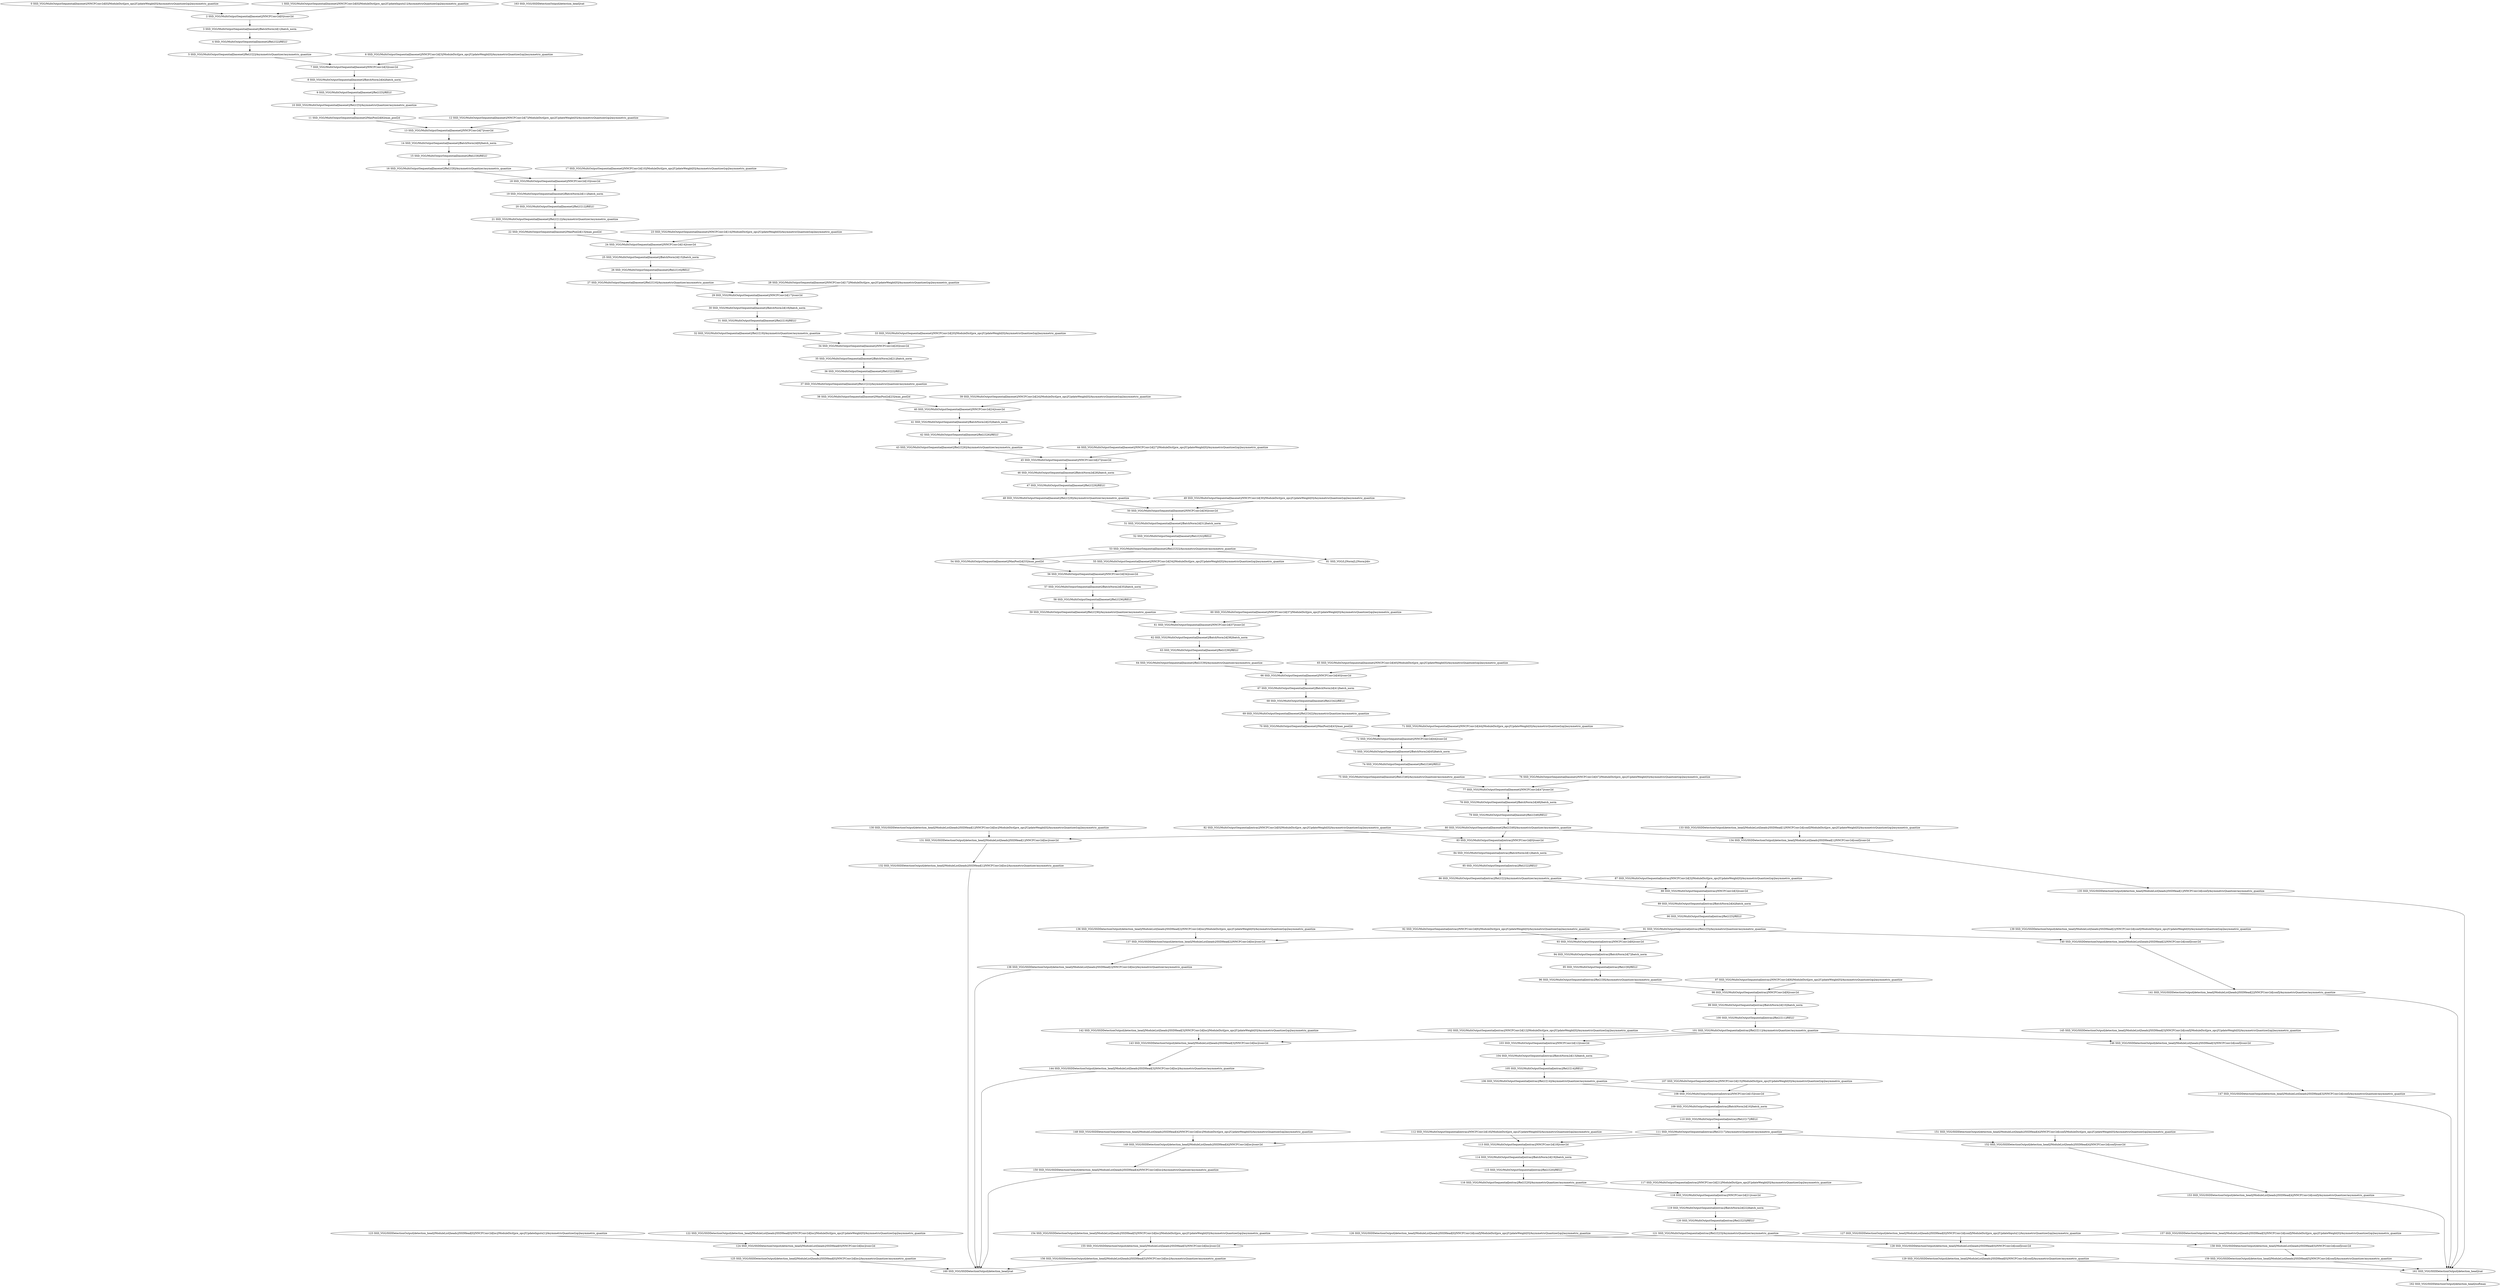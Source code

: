 strict digraph  {
"0 SSD_VGG/MultiOutputSequential[basenet]/NNCFConv2d[0]/ModuleDict[pre_ops]/UpdateWeight[0]/AsymmetricQuantizer[op]/asymmetric_quantize" [id=0, scope="SSD_VGG/MultiOutputSequential[basenet]/NNCFConv2d[0]/ModuleDict[pre_ops]/UpdateWeight[0]/AsymmetricQuantizer[op]", type=asymmetric_quantize];
"1 SSD_VGG/MultiOutputSequential[basenet]/NNCFConv2d[0]/ModuleDict[pre_ops]/UpdateInputs[1]/AsymmetricQuantizer[op]/asymmetric_quantize" [id=1, scope="SSD_VGG/MultiOutputSequential[basenet]/NNCFConv2d[0]/ModuleDict[pre_ops]/UpdateInputs[1]/AsymmetricQuantizer[op]", type=asymmetric_quantize];
"2 SSD_VGG/MultiOutputSequential[basenet]/NNCFConv2d[0]/conv2d" [id=2, scope="SSD_VGG/MultiOutputSequential[basenet]/NNCFConv2d[0]", type=conv2d];
"3 SSD_VGG/MultiOutputSequential[basenet]/BatchNorm2d[1]/batch_norm" [id=3, scope="SSD_VGG/MultiOutputSequential[basenet]/BatchNorm2d[1]", type=batch_norm];
"4 SSD_VGG/MultiOutputSequential[basenet]/ReLU[2]/RELU" [id=4, scope="SSD_VGG/MultiOutputSequential[basenet]/ReLU[2]", type=RELU];
"5 SSD_VGG/MultiOutputSequential[basenet]/ReLU[2]/AsymmetricQuantizer/asymmetric_quantize" [id=5, scope="SSD_VGG/MultiOutputSequential[basenet]/ReLU[2]/AsymmetricQuantizer", type=asymmetric_quantize];
"6 SSD_VGG/MultiOutputSequential[basenet]/NNCFConv2d[3]/ModuleDict[pre_ops]/UpdateWeight[0]/AsymmetricQuantizer[op]/asymmetric_quantize" [id=6, scope="SSD_VGG/MultiOutputSequential[basenet]/NNCFConv2d[3]/ModuleDict[pre_ops]/UpdateWeight[0]/AsymmetricQuantizer[op]", type=asymmetric_quantize];
"7 SSD_VGG/MultiOutputSequential[basenet]/NNCFConv2d[3]/conv2d" [id=7, scope="SSD_VGG/MultiOutputSequential[basenet]/NNCFConv2d[3]", type=conv2d];
"8 SSD_VGG/MultiOutputSequential[basenet]/BatchNorm2d[4]/batch_norm" [id=8, scope="SSD_VGG/MultiOutputSequential[basenet]/BatchNorm2d[4]", type=batch_norm];
"9 SSD_VGG/MultiOutputSequential[basenet]/ReLU[5]/RELU" [id=9, scope="SSD_VGG/MultiOutputSequential[basenet]/ReLU[5]", type=RELU];
"10 SSD_VGG/MultiOutputSequential[basenet]/ReLU[5]/AsymmetricQuantizer/asymmetric_quantize" [id=10, scope="SSD_VGG/MultiOutputSequential[basenet]/ReLU[5]/AsymmetricQuantizer", type=asymmetric_quantize];
"11 SSD_VGG/MultiOutputSequential[basenet]/MaxPool2d[6]/max_pool2d" [id=11, scope="SSD_VGG/MultiOutputSequential[basenet]/MaxPool2d[6]", type=max_pool2d];
"12 SSD_VGG/MultiOutputSequential[basenet]/NNCFConv2d[7]/ModuleDict[pre_ops]/UpdateWeight[0]/AsymmetricQuantizer[op]/asymmetric_quantize" [id=12, scope="SSD_VGG/MultiOutputSequential[basenet]/NNCFConv2d[7]/ModuleDict[pre_ops]/UpdateWeight[0]/AsymmetricQuantizer[op]", type=asymmetric_quantize];
"13 SSD_VGG/MultiOutputSequential[basenet]/NNCFConv2d[7]/conv2d" [id=13, scope="SSD_VGG/MultiOutputSequential[basenet]/NNCFConv2d[7]", type=conv2d];
"14 SSD_VGG/MultiOutputSequential[basenet]/BatchNorm2d[8]/batch_norm" [id=14, scope="SSD_VGG/MultiOutputSequential[basenet]/BatchNorm2d[8]", type=batch_norm];
"15 SSD_VGG/MultiOutputSequential[basenet]/ReLU[9]/RELU" [id=15, scope="SSD_VGG/MultiOutputSequential[basenet]/ReLU[9]", type=RELU];
"16 SSD_VGG/MultiOutputSequential[basenet]/ReLU[9]/AsymmetricQuantizer/asymmetric_quantize" [id=16, scope="SSD_VGG/MultiOutputSequential[basenet]/ReLU[9]/AsymmetricQuantizer", type=asymmetric_quantize];
"17 SSD_VGG/MultiOutputSequential[basenet]/NNCFConv2d[10]/ModuleDict[pre_ops]/UpdateWeight[0]/AsymmetricQuantizer[op]/asymmetric_quantize" [id=17, scope="SSD_VGG/MultiOutputSequential[basenet]/NNCFConv2d[10]/ModuleDict[pre_ops]/UpdateWeight[0]/AsymmetricQuantizer[op]", type=asymmetric_quantize];
"18 SSD_VGG/MultiOutputSequential[basenet]/NNCFConv2d[10]/conv2d" [id=18, scope="SSD_VGG/MultiOutputSequential[basenet]/NNCFConv2d[10]", type=conv2d];
"19 SSD_VGG/MultiOutputSequential[basenet]/BatchNorm2d[11]/batch_norm" [id=19, scope="SSD_VGG/MultiOutputSequential[basenet]/BatchNorm2d[11]", type=batch_norm];
"20 SSD_VGG/MultiOutputSequential[basenet]/ReLU[12]/RELU" [id=20, scope="SSD_VGG/MultiOutputSequential[basenet]/ReLU[12]", type=RELU];
"21 SSD_VGG/MultiOutputSequential[basenet]/ReLU[12]/AsymmetricQuantizer/asymmetric_quantize" [id=21, scope="SSD_VGG/MultiOutputSequential[basenet]/ReLU[12]/AsymmetricQuantizer", type=asymmetric_quantize];
"22 SSD_VGG/MultiOutputSequential[basenet]/MaxPool2d[13]/max_pool2d" [id=22, scope="SSD_VGG/MultiOutputSequential[basenet]/MaxPool2d[13]", type=max_pool2d];
"23 SSD_VGG/MultiOutputSequential[basenet]/NNCFConv2d[14]/ModuleDict[pre_ops]/UpdateWeight[0]/AsymmetricQuantizer[op]/asymmetric_quantize" [id=23, scope="SSD_VGG/MultiOutputSequential[basenet]/NNCFConv2d[14]/ModuleDict[pre_ops]/UpdateWeight[0]/AsymmetricQuantizer[op]", type=asymmetric_quantize];
"24 SSD_VGG/MultiOutputSequential[basenet]/NNCFConv2d[14]/conv2d" [id=24, scope="SSD_VGG/MultiOutputSequential[basenet]/NNCFConv2d[14]", type=conv2d];
"25 SSD_VGG/MultiOutputSequential[basenet]/BatchNorm2d[15]/batch_norm" [id=25, scope="SSD_VGG/MultiOutputSequential[basenet]/BatchNorm2d[15]", type=batch_norm];
"26 SSD_VGG/MultiOutputSequential[basenet]/ReLU[16]/RELU" [id=26, scope="SSD_VGG/MultiOutputSequential[basenet]/ReLU[16]", type=RELU];
"27 SSD_VGG/MultiOutputSequential[basenet]/ReLU[16]/AsymmetricQuantizer/asymmetric_quantize" [id=27, scope="SSD_VGG/MultiOutputSequential[basenet]/ReLU[16]/AsymmetricQuantizer", type=asymmetric_quantize];
"28 SSD_VGG/MultiOutputSequential[basenet]/NNCFConv2d[17]/ModuleDict[pre_ops]/UpdateWeight[0]/AsymmetricQuantizer[op]/asymmetric_quantize" [id=28, scope="SSD_VGG/MultiOutputSequential[basenet]/NNCFConv2d[17]/ModuleDict[pre_ops]/UpdateWeight[0]/AsymmetricQuantizer[op]", type=asymmetric_quantize];
"29 SSD_VGG/MultiOutputSequential[basenet]/NNCFConv2d[17]/conv2d" [id=29, scope="SSD_VGG/MultiOutputSequential[basenet]/NNCFConv2d[17]", type=conv2d];
"30 SSD_VGG/MultiOutputSequential[basenet]/BatchNorm2d[18]/batch_norm" [id=30, scope="SSD_VGG/MultiOutputSequential[basenet]/BatchNorm2d[18]", type=batch_norm];
"31 SSD_VGG/MultiOutputSequential[basenet]/ReLU[19]/RELU" [id=31, scope="SSD_VGG/MultiOutputSequential[basenet]/ReLU[19]", type=RELU];
"32 SSD_VGG/MultiOutputSequential[basenet]/ReLU[19]/AsymmetricQuantizer/asymmetric_quantize" [id=32, scope="SSD_VGG/MultiOutputSequential[basenet]/ReLU[19]/AsymmetricQuantizer", type=asymmetric_quantize];
"33 SSD_VGG/MultiOutputSequential[basenet]/NNCFConv2d[20]/ModuleDict[pre_ops]/UpdateWeight[0]/AsymmetricQuantizer[op]/asymmetric_quantize" [id=33, scope="SSD_VGG/MultiOutputSequential[basenet]/NNCFConv2d[20]/ModuleDict[pre_ops]/UpdateWeight[0]/AsymmetricQuantizer[op]", type=asymmetric_quantize];
"34 SSD_VGG/MultiOutputSequential[basenet]/NNCFConv2d[20]/conv2d" [id=34, scope="SSD_VGG/MultiOutputSequential[basenet]/NNCFConv2d[20]", type=conv2d];
"35 SSD_VGG/MultiOutputSequential[basenet]/BatchNorm2d[21]/batch_norm" [id=35, scope="SSD_VGG/MultiOutputSequential[basenet]/BatchNorm2d[21]", type=batch_norm];
"36 SSD_VGG/MultiOutputSequential[basenet]/ReLU[22]/RELU" [id=36, scope="SSD_VGG/MultiOutputSequential[basenet]/ReLU[22]", type=RELU];
"37 SSD_VGG/MultiOutputSequential[basenet]/ReLU[22]/AsymmetricQuantizer/asymmetric_quantize" [id=37, scope="SSD_VGG/MultiOutputSequential[basenet]/ReLU[22]/AsymmetricQuantizer", type=asymmetric_quantize];
"38 SSD_VGG/MultiOutputSequential[basenet]/MaxPool2d[23]/max_pool2d" [id=38, scope="SSD_VGG/MultiOutputSequential[basenet]/MaxPool2d[23]", type=max_pool2d];
"39 SSD_VGG/MultiOutputSequential[basenet]/NNCFConv2d[24]/ModuleDict[pre_ops]/UpdateWeight[0]/AsymmetricQuantizer[op]/asymmetric_quantize" [id=39, scope="SSD_VGG/MultiOutputSequential[basenet]/NNCFConv2d[24]/ModuleDict[pre_ops]/UpdateWeight[0]/AsymmetricQuantizer[op]", type=asymmetric_quantize];
"40 SSD_VGG/MultiOutputSequential[basenet]/NNCFConv2d[24]/conv2d" [id=40, scope="SSD_VGG/MultiOutputSequential[basenet]/NNCFConv2d[24]", type=conv2d];
"41 SSD_VGG/MultiOutputSequential[basenet]/BatchNorm2d[25]/batch_norm" [id=41, scope="SSD_VGG/MultiOutputSequential[basenet]/BatchNorm2d[25]", type=batch_norm];
"42 SSD_VGG/MultiOutputSequential[basenet]/ReLU[26]/RELU" [id=42, scope="SSD_VGG/MultiOutputSequential[basenet]/ReLU[26]", type=RELU];
"43 SSD_VGG/MultiOutputSequential[basenet]/ReLU[26]/AsymmetricQuantizer/asymmetric_quantize" [id=43, scope="SSD_VGG/MultiOutputSequential[basenet]/ReLU[26]/AsymmetricQuantizer", type=asymmetric_quantize];
"44 SSD_VGG/MultiOutputSequential[basenet]/NNCFConv2d[27]/ModuleDict[pre_ops]/UpdateWeight[0]/AsymmetricQuantizer[op]/asymmetric_quantize" [id=44, scope="SSD_VGG/MultiOutputSequential[basenet]/NNCFConv2d[27]/ModuleDict[pre_ops]/UpdateWeight[0]/AsymmetricQuantizer[op]", type=asymmetric_quantize];
"45 SSD_VGG/MultiOutputSequential[basenet]/NNCFConv2d[27]/conv2d" [id=45, scope="SSD_VGG/MultiOutputSequential[basenet]/NNCFConv2d[27]", type=conv2d];
"46 SSD_VGG/MultiOutputSequential[basenet]/BatchNorm2d[28]/batch_norm" [id=46, scope="SSD_VGG/MultiOutputSequential[basenet]/BatchNorm2d[28]", type=batch_norm];
"47 SSD_VGG/MultiOutputSequential[basenet]/ReLU[29]/RELU" [id=47, scope="SSD_VGG/MultiOutputSequential[basenet]/ReLU[29]", type=RELU];
"48 SSD_VGG/MultiOutputSequential[basenet]/ReLU[29]/AsymmetricQuantizer/asymmetric_quantize" [id=48, scope="SSD_VGG/MultiOutputSequential[basenet]/ReLU[29]/AsymmetricQuantizer", type=asymmetric_quantize];
"49 SSD_VGG/MultiOutputSequential[basenet]/NNCFConv2d[30]/ModuleDict[pre_ops]/UpdateWeight[0]/AsymmetricQuantizer[op]/asymmetric_quantize" [id=49, scope="SSD_VGG/MultiOutputSequential[basenet]/NNCFConv2d[30]/ModuleDict[pre_ops]/UpdateWeight[0]/AsymmetricQuantizer[op]", type=asymmetric_quantize];
"50 SSD_VGG/MultiOutputSequential[basenet]/NNCFConv2d[30]/conv2d" [id=50, scope="SSD_VGG/MultiOutputSequential[basenet]/NNCFConv2d[30]", type=conv2d];
"51 SSD_VGG/MultiOutputSequential[basenet]/BatchNorm2d[31]/batch_norm" [id=51, scope="SSD_VGG/MultiOutputSequential[basenet]/BatchNorm2d[31]", type=batch_norm];
"52 SSD_VGG/MultiOutputSequential[basenet]/ReLU[32]/RELU" [id=52, scope="SSD_VGG/MultiOutputSequential[basenet]/ReLU[32]", type=RELU];
"53 SSD_VGG/MultiOutputSequential[basenet]/ReLU[32]/AsymmetricQuantizer/asymmetric_quantize" [id=53, scope="SSD_VGG/MultiOutputSequential[basenet]/ReLU[32]/AsymmetricQuantizer", type=asymmetric_quantize];
"54 SSD_VGG/MultiOutputSequential[basenet]/MaxPool2d[33]/max_pool2d" [id=54, scope="SSD_VGG/MultiOutputSequential[basenet]/MaxPool2d[33]", type=max_pool2d];
"55 SSD_VGG/MultiOutputSequential[basenet]/NNCFConv2d[34]/ModuleDict[pre_ops]/UpdateWeight[0]/AsymmetricQuantizer[op]/asymmetric_quantize" [id=55, scope="SSD_VGG/MultiOutputSequential[basenet]/NNCFConv2d[34]/ModuleDict[pre_ops]/UpdateWeight[0]/AsymmetricQuantizer[op]", type=asymmetric_quantize];
"56 SSD_VGG/MultiOutputSequential[basenet]/NNCFConv2d[34]/conv2d" [id=56, scope="SSD_VGG/MultiOutputSequential[basenet]/NNCFConv2d[34]", type=conv2d];
"57 SSD_VGG/MultiOutputSequential[basenet]/BatchNorm2d[35]/batch_norm" [id=57, scope="SSD_VGG/MultiOutputSequential[basenet]/BatchNorm2d[35]", type=batch_norm];
"58 SSD_VGG/MultiOutputSequential[basenet]/ReLU[36]/RELU" [id=58, scope="SSD_VGG/MultiOutputSequential[basenet]/ReLU[36]", type=RELU];
"59 SSD_VGG/MultiOutputSequential[basenet]/ReLU[36]/AsymmetricQuantizer/asymmetric_quantize" [id=59, scope="SSD_VGG/MultiOutputSequential[basenet]/ReLU[36]/AsymmetricQuantizer", type=asymmetric_quantize];
"60 SSD_VGG/MultiOutputSequential[basenet]/NNCFConv2d[37]/ModuleDict[pre_ops]/UpdateWeight[0]/AsymmetricQuantizer[op]/asymmetric_quantize" [id=60, scope="SSD_VGG/MultiOutputSequential[basenet]/NNCFConv2d[37]/ModuleDict[pre_ops]/UpdateWeight[0]/AsymmetricQuantizer[op]", type=asymmetric_quantize];
"61 SSD_VGG/MultiOutputSequential[basenet]/NNCFConv2d[37]/conv2d" [id=61, scope="SSD_VGG/MultiOutputSequential[basenet]/NNCFConv2d[37]", type=conv2d];
"62 SSD_VGG/MultiOutputSequential[basenet]/BatchNorm2d[38]/batch_norm" [id=62, scope="SSD_VGG/MultiOutputSequential[basenet]/BatchNorm2d[38]", type=batch_norm];
"63 SSD_VGG/MultiOutputSequential[basenet]/ReLU[39]/RELU" [id=63, scope="SSD_VGG/MultiOutputSequential[basenet]/ReLU[39]", type=RELU];
"64 SSD_VGG/MultiOutputSequential[basenet]/ReLU[39]/AsymmetricQuantizer/asymmetric_quantize" [id=64, scope="SSD_VGG/MultiOutputSequential[basenet]/ReLU[39]/AsymmetricQuantizer", type=asymmetric_quantize];
"65 SSD_VGG/MultiOutputSequential[basenet]/NNCFConv2d[40]/ModuleDict[pre_ops]/UpdateWeight[0]/AsymmetricQuantizer[op]/asymmetric_quantize" [id=65, scope="SSD_VGG/MultiOutputSequential[basenet]/NNCFConv2d[40]/ModuleDict[pre_ops]/UpdateWeight[0]/AsymmetricQuantizer[op]", type=asymmetric_quantize];
"66 SSD_VGG/MultiOutputSequential[basenet]/NNCFConv2d[40]/conv2d" [id=66, scope="SSD_VGG/MultiOutputSequential[basenet]/NNCFConv2d[40]", type=conv2d];
"67 SSD_VGG/MultiOutputSequential[basenet]/BatchNorm2d[41]/batch_norm" [id=67, scope="SSD_VGG/MultiOutputSequential[basenet]/BatchNorm2d[41]", type=batch_norm];
"68 SSD_VGG/MultiOutputSequential[basenet]/ReLU[42]/RELU" [id=68, scope="SSD_VGG/MultiOutputSequential[basenet]/ReLU[42]", type=RELU];
"69 SSD_VGG/MultiOutputSequential[basenet]/ReLU[42]/AsymmetricQuantizer/asymmetric_quantize" [id=69, scope="SSD_VGG/MultiOutputSequential[basenet]/ReLU[42]/AsymmetricQuantizer", type=asymmetric_quantize];
"70 SSD_VGG/MultiOutputSequential[basenet]/MaxPool2d[43]/max_pool2d" [id=70, scope="SSD_VGG/MultiOutputSequential[basenet]/MaxPool2d[43]", type=max_pool2d];
"71 SSD_VGG/MultiOutputSequential[basenet]/NNCFConv2d[44]/ModuleDict[pre_ops]/UpdateWeight[0]/AsymmetricQuantizer[op]/asymmetric_quantize" [id=71, scope="SSD_VGG/MultiOutputSequential[basenet]/NNCFConv2d[44]/ModuleDict[pre_ops]/UpdateWeight[0]/AsymmetricQuantizer[op]", type=asymmetric_quantize];
"72 SSD_VGG/MultiOutputSequential[basenet]/NNCFConv2d[44]/conv2d" [id=72, scope="SSD_VGG/MultiOutputSequential[basenet]/NNCFConv2d[44]", type=conv2d];
"73 SSD_VGG/MultiOutputSequential[basenet]/BatchNorm2d[45]/batch_norm" [id=73, scope="SSD_VGG/MultiOutputSequential[basenet]/BatchNorm2d[45]", type=batch_norm];
"74 SSD_VGG/MultiOutputSequential[basenet]/ReLU[46]/RELU" [id=74, scope="SSD_VGG/MultiOutputSequential[basenet]/ReLU[46]", type=RELU];
"75 SSD_VGG/MultiOutputSequential[basenet]/ReLU[46]/AsymmetricQuantizer/asymmetric_quantize" [id=75, scope="SSD_VGG/MultiOutputSequential[basenet]/ReLU[46]/AsymmetricQuantizer", type=asymmetric_quantize];
"76 SSD_VGG/MultiOutputSequential[basenet]/NNCFConv2d[47]/ModuleDict[pre_ops]/UpdateWeight[0]/AsymmetricQuantizer[op]/asymmetric_quantize" [id=76, scope="SSD_VGG/MultiOutputSequential[basenet]/NNCFConv2d[47]/ModuleDict[pre_ops]/UpdateWeight[0]/AsymmetricQuantizer[op]", type=asymmetric_quantize];
"77 SSD_VGG/MultiOutputSequential[basenet]/NNCFConv2d[47]/conv2d" [id=77, scope="SSD_VGG/MultiOutputSequential[basenet]/NNCFConv2d[47]", type=conv2d];
"78 SSD_VGG/MultiOutputSequential[basenet]/BatchNorm2d[48]/batch_norm" [id=78, scope="SSD_VGG/MultiOutputSequential[basenet]/BatchNorm2d[48]", type=batch_norm];
"79 SSD_VGG/MultiOutputSequential[basenet]/ReLU[49]/RELU" [id=79, scope="SSD_VGG/MultiOutputSequential[basenet]/ReLU[49]", type=RELU];
"80 SSD_VGG/MultiOutputSequential[basenet]/ReLU[49]/AsymmetricQuantizer/asymmetric_quantize" [id=80, scope="SSD_VGG/MultiOutputSequential[basenet]/ReLU[49]/AsymmetricQuantizer", type=asymmetric_quantize];
"81 SSD_VGG/L2Norm[L2Norm]/div" [id=81, scope="SSD_VGG/L2Norm[L2Norm]", type=div];
"82 SSD_VGG/MultiOutputSequential[extras]/NNCFConv2d[0]/ModuleDict[pre_ops]/UpdateWeight[0]/AsymmetricQuantizer[op]/asymmetric_quantize" [id=82, scope="SSD_VGG/MultiOutputSequential[extras]/NNCFConv2d[0]/ModuleDict[pre_ops]/UpdateWeight[0]/AsymmetricQuantizer[op]", type=asymmetric_quantize];
"83 SSD_VGG/MultiOutputSequential[extras]/NNCFConv2d[0]/conv2d" [id=83, scope="SSD_VGG/MultiOutputSequential[extras]/NNCFConv2d[0]", type=conv2d];
"84 SSD_VGG/MultiOutputSequential[extras]/BatchNorm2d[1]/batch_norm" [id=84, scope="SSD_VGG/MultiOutputSequential[extras]/BatchNorm2d[1]", type=batch_norm];
"85 SSD_VGG/MultiOutputSequential[extras]/ReLU[2]/RELU" [id=85, scope="SSD_VGG/MultiOutputSequential[extras]/ReLU[2]", type=RELU];
"86 SSD_VGG/MultiOutputSequential[extras]/ReLU[2]/AsymmetricQuantizer/asymmetric_quantize" [id=86, scope="SSD_VGG/MultiOutputSequential[extras]/ReLU[2]/AsymmetricQuantizer", type=asymmetric_quantize];
"87 SSD_VGG/MultiOutputSequential[extras]/NNCFConv2d[3]/ModuleDict[pre_ops]/UpdateWeight[0]/AsymmetricQuantizer[op]/asymmetric_quantize" [id=87, scope="SSD_VGG/MultiOutputSequential[extras]/NNCFConv2d[3]/ModuleDict[pre_ops]/UpdateWeight[0]/AsymmetricQuantizer[op]", type=asymmetric_quantize];
"88 SSD_VGG/MultiOutputSequential[extras]/NNCFConv2d[3]/conv2d" [id=88, scope="SSD_VGG/MultiOutputSequential[extras]/NNCFConv2d[3]", type=conv2d];
"89 SSD_VGG/MultiOutputSequential[extras]/BatchNorm2d[4]/batch_norm" [id=89, scope="SSD_VGG/MultiOutputSequential[extras]/BatchNorm2d[4]", type=batch_norm];
"90 SSD_VGG/MultiOutputSequential[extras]/ReLU[5]/RELU" [id=90, scope="SSD_VGG/MultiOutputSequential[extras]/ReLU[5]", type=RELU];
"91 SSD_VGG/MultiOutputSequential[extras]/ReLU[5]/AsymmetricQuantizer/asymmetric_quantize" [id=91, scope="SSD_VGG/MultiOutputSequential[extras]/ReLU[5]/AsymmetricQuantizer", type=asymmetric_quantize];
"92 SSD_VGG/MultiOutputSequential[extras]/NNCFConv2d[6]/ModuleDict[pre_ops]/UpdateWeight[0]/AsymmetricQuantizer[op]/asymmetric_quantize" [id=92, scope="SSD_VGG/MultiOutputSequential[extras]/NNCFConv2d[6]/ModuleDict[pre_ops]/UpdateWeight[0]/AsymmetricQuantizer[op]", type=asymmetric_quantize];
"93 SSD_VGG/MultiOutputSequential[extras]/NNCFConv2d[6]/conv2d" [id=93, scope="SSD_VGG/MultiOutputSequential[extras]/NNCFConv2d[6]", type=conv2d];
"94 SSD_VGG/MultiOutputSequential[extras]/BatchNorm2d[7]/batch_norm" [id=94, scope="SSD_VGG/MultiOutputSequential[extras]/BatchNorm2d[7]", type=batch_norm];
"95 SSD_VGG/MultiOutputSequential[extras]/ReLU[8]/RELU" [id=95, scope="SSD_VGG/MultiOutputSequential[extras]/ReLU[8]", type=RELU];
"96 SSD_VGG/MultiOutputSequential[extras]/ReLU[8]/AsymmetricQuantizer/asymmetric_quantize" [id=96, scope="SSD_VGG/MultiOutputSequential[extras]/ReLU[8]/AsymmetricQuantizer", type=asymmetric_quantize];
"97 SSD_VGG/MultiOutputSequential[extras]/NNCFConv2d[9]/ModuleDict[pre_ops]/UpdateWeight[0]/AsymmetricQuantizer[op]/asymmetric_quantize" [id=97, scope="SSD_VGG/MultiOutputSequential[extras]/NNCFConv2d[9]/ModuleDict[pre_ops]/UpdateWeight[0]/AsymmetricQuantizer[op]", type=asymmetric_quantize];
"98 SSD_VGG/MultiOutputSequential[extras]/NNCFConv2d[9]/conv2d" [id=98, scope="SSD_VGG/MultiOutputSequential[extras]/NNCFConv2d[9]", type=conv2d];
"99 SSD_VGG/MultiOutputSequential[extras]/BatchNorm2d[10]/batch_norm" [id=99, scope="SSD_VGG/MultiOutputSequential[extras]/BatchNorm2d[10]", type=batch_norm];
"100 SSD_VGG/MultiOutputSequential[extras]/ReLU[11]/RELU" [id=100, scope="SSD_VGG/MultiOutputSequential[extras]/ReLU[11]", type=RELU];
"101 SSD_VGG/MultiOutputSequential[extras]/ReLU[11]/AsymmetricQuantizer/asymmetric_quantize" [id=101, scope="SSD_VGG/MultiOutputSequential[extras]/ReLU[11]/AsymmetricQuantizer", type=asymmetric_quantize];
"102 SSD_VGG/MultiOutputSequential[extras]/NNCFConv2d[12]/ModuleDict[pre_ops]/UpdateWeight[0]/AsymmetricQuantizer[op]/asymmetric_quantize" [id=102, scope="SSD_VGG/MultiOutputSequential[extras]/NNCFConv2d[12]/ModuleDict[pre_ops]/UpdateWeight[0]/AsymmetricQuantizer[op]", type=asymmetric_quantize];
"103 SSD_VGG/MultiOutputSequential[extras]/NNCFConv2d[12]/conv2d" [id=103, scope="SSD_VGG/MultiOutputSequential[extras]/NNCFConv2d[12]", type=conv2d];
"104 SSD_VGG/MultiOutputSequential[extras]/BatchNorm2d[13]/batch_norm" [id=104, scope="SSD_VGG/MultiOutputSequential[extras]/BatchNorm2d[13]", type=batch_norm];
"105 SSD_VGG/MultiOutputSequential[extras]/ReLU[14]/RELU" [id=105, scope="SSD_VGG/MultiOutputSequential[extras]/ReLU[14]", type=RELU];
"106 SSD_VGG/MultiOutputSequential[extras]/ReLU[14]/AsymmetricQuantizer/asymmetric_quantize" [id=106, scope="SSD_VGG/MultiOutputSequential[extras]/ReLU[14]/AsymmetricQuantizer", type=asymmetric_quantize];
"107 SSD_VGG/MultiOutputSequential[extras]/NNCFConv2d[15]/ModuleDict[pre_ops]/UpdateWeight[0]/AsymmetricQuantizer[op]/asymmetric_quantize" [id=107, scope="SSD_VGG/MultiOutputSequential[extras]/NNCFConv2d[15]/ModuleDict[pre_ops]/UpdateWeight[0]/AsymmetricQuantizer[op]", type=asymmetric_quantize];
"108 SSD_VGG/MultiOutputSequential[extras]/NNCFConv2d[15]/conv2d" [id=108, scope="SSD_VGG/MultiOutputSequential[extras]/NNCFConv2d[15]", type=conv2d];
"109 SSD_VGG/MultiOutputSequential[extras]/BatchNorm2d[16]/batch_norm" [id=109, scope="SSD_VGG/MultiOutputSequential[extras]/BatchNorm2d[16]", type=batch_norm];
"110 SSD_VGG/MultiOutputSequential[extras]/ReLU[17]/RELU" [id=110, scope="SSD_VGG/MultiOutputSequential[extras]/ReLU[17]", type=RELU];
"111 SSD_VGG/MultiOutputSequential[extras]/ReLU[17]/AsymmetricQuantizer/asymmetric_quantize" [id=111, scope="SSD_VGG/MultiOutputSequential[extras]/ReLU[17]/AsymmetricQuantizer", type=asymmetric_quantize];
"112 SSD_VGG/MultiOutputSequential[extras]/NNCFConv2d[18]/ModuleDict[pre_ops]/UpdateWeight[0]/AsymmetricQuantizer[op]/asymmetric_quantize" [id=112, scope="SSD_VGG/MultiOutputSequential[extras]/NNCFConv2d[18]/ModuleDict[pre_ops]/UpdateWeight[0]/AsymmetricQuantizer[op]", type=asymmetric_quantize];
"113 SSD_VGG/MultiOutputSequential[extras]/NNCFConv2d[18]/conv2d" [id=113, scope="SSD_VGG/MultiOutputSequential[extras]/NNCFConv2d[18]", type=conv2d];
"114 SSD_VGG/MultiOutputSequential[extras]/BatchNorm2d[19]/batch_norm" [id=114, scope="SSD_VGG/MultiOutputSequential[extras]/BatchNorm2d[19]", type=batch_norm];
"115 SSD_VGG/MultiOutputSequential[extras]/ReLU[20]/RELU" [id=115, scope="SSD_VGG/MultiOutputSequential[extras]/ReLU[20]", type=RELU];
"116 SSD_VGG/MultiOutputSequential[extras]/ReLU[20]/AsymmetricQuantizer/asymmetric_quantize" [id=116, scope="SSD_VGG/MultiOutputSequential[extras]/ReLU[20]/AsymmetricQuantizer", type=asymmetric_quantize];
"117 SSD_VGG/MultiOutputSequential[extras]/NNCFConv2d[21]/ModuleDict[pre_ops]/UpdateWeight[0]/AsymmetricQuantizer[op]/asymmetric_quantize" [id=117, scope="SSD_VGG/MultiOutputSequential[extras]/NNCFConv2d[21]/ModuleDict[pre_ops]/UpdateWeight[0]/AsymmetricQuantizer[op]", type=asymmetric_quantize];
"118 SSD_VGG/MultiOutputSequential[extras]/NNCFConv2d[21]/conv2d" [id=118, scope="SSD_VGG/MultiOutputSequential[extras]/NNCFConv2d[21]", type=conv2d];
"119 SSD_VGG/MultiOutputSequential[extras]/BatchNorm2d[22]/batch_norm" [id=119, scope="SSD_VGG/MultiOutputSequential[extras]/BatchNorm2d[22]", type=batch_norm];
"120 SSD_VGG/MultiOutputSequential[extras]/ReLU[23]/RELU" [id=120, scope="SSD_VGG/MultiOutputSequential[extras]/ReLU[23]", type=RELU];
"121 SSD_VGG/MultiOutputSequential[extras]/ReLU[23]/AsymmetricQuantizer/asymmetric_quantize" [id=121, scope="SSD_VGG/MultiOutputSequential[extras]/ReLU[23]/AsymmetricQuantizer", type=asymmetric_quantize];
"122 SSD_VGG/SSDDetectionOutput[detection_head]/ModuleList[heads]/SSDHead[0]/NNCFConv2d[loc]/ModuleDict[pre_ops]/UpdateWeight[0]/AsymmetricQuantizer[op]/asymmetric_quantize" [id=122, scope="SSD_VGG/SSDDetectionOutput[detection_head]/ModuleList[heads]/SSDHead[0]/NNCFConv2d[loc]/ModuleDict[pre_ops]/UpdateWeight[0]/AsymmetricQuantizer[op]", type=asymmetric_quantize];
"123 SSD_VGG/SSDDetectionOutput[detection_head]/ModuleList[heads]/SSDHead[0]/NNCFConv2d[loc]/ModuleDict[pre_ops]/UpdateInputs[1]/AsymmetricQuantizer[op]/asymmetric_quantize" [id=123, scope="SSD_VGG/SSDDetectionOutput[detection_head]/ModuleList[heads]/SSDHead[0]/NNCFConv2d[loc]/ModuleDict[pre_ops]/UpdateInputs[1]/AsymmetricQuantizer[op]", type=asymmetric_quantize];
"124 SSD_VGG/SSDDetectionOutput[detection_head]/ModuleList[heads]/SSDHead[0]/NNCFConv2d[loc]/conv2d" [id=124, scope="SSD_VGG/SSDDetectionOutput[detection_head]/ModuleList[heads]/SSDHead[0]/NNCFConv2d[loc]", type=conv2d];
"125 SSD_VGG/SSDDetectionOutput[detection_head]/ModuleList[heads]/SSDHead[0]/NNCFConv2d[loc]/AsymmetricQuantizer/asymmetric_quantize" [id=125, scope="SSD_VGG/SSDDetectionOutput[detection_head]/ModuleList[heads]/SSDHead[0]/NNCFConv2d[loc]/AsymmetricQuantizer", type=asymmetric_quantize];
"126 SSD_VGG/SSDDetectionOutput[detection_head]/ModuleList[heads]/SSDHead[0]/NNCFConv2d[conf]/ModuleDict[pre_ops]/UpdateWeight[0]/AsymmetricQuantizer[op]/asymmetric_quantize" [id=126, scope="SSD_VGG/SSDDetectionOutput[detection_head]/ModuleList[heads]/SSDHead[0]/NNCFConv2d[conf]/ModuleDict[pre_ops]/UpdateWeight[0]/AsymmetricQuantizer[op]", type=asymmetric_quantize];
"127 SSD_VGG/SSDDetectionOutput[detection_head]/ModuleList[heads]/SSDHead[0]/NNCFConv2d[conf]/ModuleDict[pre_ops]/UpdateInputs[1]/AsymmetricQuantizer[op]/asymmetric_quantize" [id=127, scope="SSD_VGG/SSDDetectionOutput[detection_head]/ModuleList[heads]/SSDHead[0]/NNCFConv2d[conf]/ModuleDict[pre_ops]/UpdateInputs[1]/AsymmetricQuantizer[op]", type=asymmetric_quantize];
"128 SSD_VGG/SSDDetectionOutput[detection_head]/ModuleList[heads]/SSDHead[0]/NNCFConv2d[conf]/conv2d" [id=128, scope="SSD_VGG/SSDDetectionOutput[detection_head]/ModuleList[heads]/SSDHead[0]/NNCFConv2d[conf]", type=conv2d];
"129 SSD_VGG/SSDDetectionOutput[detection_head]/ModuleList[heads]/SSDHead[0]/NNCFConv2d[conf]/AsymmetricQuantizer/asymmetric_quantize" [id=129, scope="SSD_VGG/SSDDetectionOutput[detection_head]/ModuleList[heads]/SSDHead[0]/NNCFConv2d[conf]/AsymmetricQuantizer", type=asymmetric_quantize];
"130 SSD_VGG/SSDDetectionOutput[detection_head]/ModuleList[heads]/SSDHead[1]/NNCFConv2d[loc]/ModuleDict[pre_ops]/UpdateWeight[0]/AsymmetricQuantizer[op]/asymmetric_quantize" [id=130, scope="SSD_VGG/SSDDetectionOutput[detection_head]/ModuleList[heads]/SSDHead[1]/NNCFConv2d[loc]/ModuleDict[pre_ops]/UpdateWeight[0]/AsymmetricQuantizer[op]", type=asymmetric_quantize];
"131 SSD_VGG/SSDDetectionOutput[detection_head]/ModuleList[heads]/SSDHead[1]/NNCFConv2d[loc]/conv2d" [id=131, scope="SSD_VGG/SSDDetectionOutput[detection_head]/ModuleList[heads]/SSDHead[1]/NNCFConv2d[loc]", type=conv2d];
"132 SSD_VGG/SSDDetectionOutput[detection_head]/ModuleList[heads]/SSDHead[1]/NNCFConv2d[loc]/AsymmetricQuantizer/asymmetric_quantize" [id=132, scope="SSD_VGG/SSDDetectionOutput[detection_head]/ModuleList[heads]/SSDHead[1]/NNCFConv2d[loc]/AsymmetricQuantizer", type=asymmetric_quantize];
"133 SSD_VGG/SSDDetectionOutput[detection_head]/ModuleList[heads]/SSDHead[1]/NNCFConv2d[conf]/ModuleDict[pre_ops]/UpdateWeight[0]/AsymmetricQuantizer[op]/asymmetric_quantize" [id=133, scope="SSD_VGG/SSDDetectionOutput[detection_head]/ModuleList[heads]/SSDHead[1]/NNCFConv2d[conf]/ModuleDict[pre_ops]/UpdateWeight[0]/AsymmetricQuantizer[op]", type=asymmetric_quantize];
"134 SSD_VGG/SSDDetectionOutput[detection_head]/ModuleList[heads]/SSDHead[1]/NNCFConv2d[conf]/conv2d" [id=134, scope="SSD_VGG/SSDDetectionOutput[detection_head]/ModuleList[heads]/SSDHead[1]/NNCFConv2d[conf]", type=conv2d];
"135 SSD_VGG/SSDDetectionOutput[detection_head]/ModuleList[heads]/SSDHead[1]/NNCFConv2d[conf]/AsymmetricQuantizer/asymmetric_quantize" [id=135, scope="SSD_VGG/SSDDetectionOutput[detection_head]/ModuleList[heads]/SSDHead[1]/NNCFConv2d[conf]/AsymmetricQuantizer", type=asymmetric_quantize];
"136 SSD_VGG/SSDDetectionOutput[detection_head]/ModuleList[heads]/SSDHead[2]/NNCFConv2d[loc]/ModuleDict[pre_ops]/UpdateWeight[0]/AsymmetricQuantizer[op]/asymmetric_quantize" [id=136, scope="SSD_VGG/SSDDetectionOutput[detection_head]/ModuleList[heads]/SSDHead[2]/NNCFConv2d[loc]/ModuleDict[pre_ops]/UpdateWeight[0]/AsymmetricQuantizer[op]", type=asymmetric_quantize];
"137 SSD_VGG/SSDDetectionOutput[detection_head]/ModuleList[heads]/SSDHead[2]/NNCFConv2d[loc]/conv2d" [id=137, scope="SSD_VGG/SSDDetectionOutput[detection_head]/ModuleList[heads]/SSDHead[2]/NNCFConv2d[loc]", type=conv2d];
"138 SSD_VGG/SSDDetectionOutput[detection_head]/ModuleList[heads]/SSDHead[2]/NNCFConv2d[loc]/AsymmetricQuantizer/asymmetric_quantize" [id=138, scope="SSD_VGG/SSDDetectionOutput[detection_head]/ModuleList[heads]/SSDHead[2]/NNCFConv2d[loc]/AsymmetricQuantizer", type=asymmetric_quantize];
"139 SSD_VGG/SSDDetectionOutput[detection_head]/ModuleList[heads]/SSDHead[2]/NNCFConv2d[conf]/ModuleDict[pre_ops]/UpdateWeight[0]/AsymmetricQuantizer[op]/asymmetric_quantize" [id=139, scope="SSD_VGG/SSDDetectionOutput[detection_head]/ModuleList[heads]/SSDHead[2]/NNCFConv2d[conf]/ModuleDict[pre_ops]/UpdateWeight[0]/AsymmetricQuantizer[op]", type=asymmetric_quantize];
"140 SSD_VGG/SSDDetectionOutput[detection_head]/ModuleList[heads]/SSDHead[2]/NNCFConv2d[conf]/conv2d" [id=140, scope="SSD_VGG/SSDDetectionOutput[detection_head]/ModuleList[heads]/SSDHead[2]/NNCFConv2d[conf]", type=conv2d];
"141 SSD_VGG/SSDDetectionOutput[detection_head]/ModuleList[heads]/SSDHead[2]/NNCFConv2d[conf]/AsymmetricQuantizer/asymmetric_quantize" [id=141, scope="SSD_VGG/SSDDetectionOutput[detection_head]/ModuleList[heads]/SSDHead[2]/NNCFConv2d[conf]/AsymmetricQuantizer", type=asymmetric_quantize];
"142 SSD_VGG/SSDDetectionOutput[detection_head]/ModuleList[heads]/SSDHead[3]/NNCFConv2d[loc]/ModuleDict[pre_ops]/UpdateWeight[0]/AsymmetricQuantizer[op]/asymmetric_quantize" [id=142, scope="SSD_VGG/SSDDetectionOutput[detection_head]/ModuleList[heads]/SSDHead[3]/NNCFConv2d[loc]/ModuleDict[pre_ops]/UpdateWeight[0]/AsymmetricQuantizer[op]", type=asymmetric_quantize];
"143 SSD_VGG/SSDDetectionOutput[detection_head]/ModuleList[heads]/SSDHead[3]/NNCFConv2d[loc]/conv2d" [id=143, scope="SSD_VGG/SSDDetectionOutput[detection_head]/ModuleList[heads]/SSDHead[3]/NNCFConv2d[loc]", type=conv2d];
"144 SSD_VGG/SSDDetectionOutput[detection_head]/ModuleList[heads]/SSDHead[3]/NNCFConv2d[loc]/AsymmetricQuantizer/asymmetric_quantize" [id=144, scope="SSD_VGG/SSDDetectionOutput[detection_head]/ModuleList[heads]/SSDHead[3]/NNCFConv2d[loc]/AsymmetricQuantizer", type=asymmetric_quantize];
"145 SSD_VGG/SSDDetectionOutput[detection_head]/ModuleList[heads]/SSDHead[3]/NNCFConv2d[conf]/ModuleDict[pre_ops]/UpdateWeight[0]/AsymmetricQuantizer[op]/asymmetric_quantize" [id=145, scope="SSD_VGG/SSDDetectionOutput[detection_head]/ModuleList[heads]/SSDHead[3]/NNCFConv2d[conf]/ModuleDict[pre_ops]/UpdateWeight[0]/AsymmetricQuantizer[op]", type=asymmetric_quantize];
"146 SSD_VGG/SSDDetectionOutput[detection_head]/ModuleList[heads]/SSDHead[3]/NNCFConv2d[conf]/conv2d" [id=146, scope="SSD_VGG/SSDDetectionOutput[detection_head]/ModuleList[heads]/SSDHead[3]/NNCFConv2d[conf]", type=conv2d];
"147 SSD_VGG/SSDDetectionOutput[detection_head]/ModuleList[heads]/SSDHead[3]/NNCFConv2d[conf]/AsymmetricQuantizer/asymmetric_quantize" [id=147, scope="SSD_VGG/SSDDetectionOutput[detection_head]/ModuleList[heads]/SSDHead[3]/NNCFConv2d[conf]/AsymmetricQuantizer", type=asymmetric_quantize];
"148 SSD_VGG/SSDDetectionOutput[detection_head]/ModuleList[heads]/SSDHead[4]/NNCFConv2d[loc]/ModuleDict[pre_ops]/UpdateWeight[0]/AsymmetricQuantizer[op]/asymmetric_quantize" [id=148, scope="SSD_VGG/SSDDetectionOutput[detection_head]/ModuleList[heads]/SSDHead[4]/NNCFConv2d[loc]/ModuleDict[pre_ops]/UpdateWeight[0]/AsymmetricQuantizer[op]", type=asymmetric_quantize];
"149 SSD_VGG/SSDDetectionOutput[detection_head]/ModuleList[heads]/SSDHead[4]/NNCFConv2d[loc]/conv2d" [id=149, scope="SSD_VGG/SSDDetectionOutput[detection_head]/ModuleList[heads]/SSDHead[4]/NNCFConv2d[loc]", type=conv2d];
"150 SSD_VGG/SSDDetectionOutput[detection_head]/ModuleList[heads]/SSDHead[4]/NNCFConv2d[loc]/AsymmetricQuantizer/asymmetric_quantize" [id=150, scope="SSD_VGG/SSDDetectionOutput[detection_head]/ModuleList[heads]/SSDHead[4]/NNCFConv2d[loc]/AsymmetricQuantizer", type=asymmetric_quantize];
"151 SSD_VGG/SSDDetectionOutput[detection_head]/ModuleList[heads]/SSDHead[4]/NNCFConv2d[conf]/ModuleDict[pre_ops]/UpdateWeight[0]/AsymmetricQuantizer[op]/asymmetric_quantize" [id=151, scope="SSD_VGG/SSDDetectionOutput[detection_head]/ModuleList[heads]/SSDHead[4]/NNCFConv2d[conf]/ModuleDict[pre_ops]/UpdateWeight[0]/AsymmetricQuantizer[op]", type=asymmetric_quantize];
"152 SSD_VGG/SSDDetectionOutput[detection_head]/ModuleList[heads]/SSDHead[4]/NNCFConv2d[conf]/conv2d" [id=152, scope="SSD_VGG/SSDDetectionOutput[detection_head]/ModuleList[heads]/SSDHead[4]/NNCFConv2d[conf]", type=conv2d];
"153 SSD_VGG/SSDDetectionOutput[detection_head]/ModuleList[heads]/SSDHead[4]/NNCFConv2d[conf]/AsymmetricQuantizer/asymmetric_quantize" [id=153, scope="SSD_VGG/SSDDetectionOutput[detection_head]/ModuleList[heads]/SSDHead[4]/NNCFConv2d[conf]/AsymmetricQuantizer", type=asymmetric_quantize];
"154 SSD_VGG/SSDDetectionOutput[detection_head]/ModuleList[heads]/SSDHead[5]/NNCFConv2d[loc]/ModuleDict[pre_ops]/UpdateWeight[0]/AsymmetricQuantizer[op]/asymmetric_quantize" [id=154, scope="SSD_VGG/SSDDetectionOutput[detection_head]/ModuleList[heads]/SSDHead[5]/NNCFConv2d[loc]/ModuleDict[pre_ops]/UpdateWeight[0]/AsymmetricQuantizer[op]", type=asymmetric_quantize];
"155 SSD_VGG/SSDDetectionOutput[detection_head]/ModuleList[heads]/SSDHead[5]/NNCFConv2d[loc]/conv2d" [id=155, scope="SSD_VGG/SSDDetectionOutput[detection_head]/ModuleList[heads]/SSDHead[5]/NNCFConv2d[loc]", type=conv2d];
"156 SSD_VGG/SSDDetectionOutput[detection_head]/ModuleList[heads]/SSDHead[5]/NNCFConv2d[loc]/AsymmetricQuantizer/asymmetric_quantize" [id=156, scope="SSD_VGG/SSDDetectionOutput[detection_head]/ModuleList[heads]/SSDHead[5]/NNCFConv2d[loc]/AsymmetricQuantizer", type=asymmetric_quantize];
"157 SSD_VGG/SSDDetectionOutput[detection_head]/ModuleList[heads]/SSDHead[5]/NNCFConv2d[conf]/ModuleDict[pre_ops]/UpdateWeight[0]/AsymmetricQuantizer[op]/asymmetric_quantize" [id=157, scope="SSD_VGG/SSDDetectionOutput[detection_head]/ModuleList[heads]/SSDHead[5]/NNCFConv2d[conf]/ModuleDict[pre_ops]/UpdateWeight[0]/AsymmetricQuantizer[op]", type=asymmetric_quantize];
"158 SSD_VGG/SSDDetectionOutput[detection_head]/ModuleList[heads]/SSDHead[5]/NNCFConv2d[conf]/conv2d" [id=158, scope="SSD_VGG/SSDDetectionOutput[detection_head]/ModuleList[heads]/SSDHead[5]/NNCFConv2d[conf]", type=conv2d];
"159 SSD_VGG/SSDDetectionOutput[detection_head]/ModuleList[heads]/SSDHead[5]/NNCFConv2d[conf]/AsymmetricQuantizer/asymmetric_quantize" [id=159, scope="SSD_VGG/SSDDetectionOutput[detection_head]/ModuleList[heads]/SSDHead[5]/NNCFConv2d[conf]/AsymmetricQuantizer", type=asymmetric_quantize];
"160 SSD_VGG/SSDDetectionOutput[detection_head]/cat" [id=160, scope="SSD_VGG/SSDDetectionOutput[detection_head]", type=cat];
"161 SSD_VGG/SSDDetectionOutput[detection_head]/cat" [id=161, scope="SSD_VGG/SSDDetectionOutput[detection_head]", type=cat];
"162 SSD_VGG/SSDDetectionOutput[detection_head]/softmax" [id=162, scope="SSD_VGG/SSDDetectionOutput[detection_head]", type=softmax];
"163 SSD_VGG/SSDDetectionOutput[detection_head]/cat" [id=163, scope="SSD_VGG/SSDDetectionOutput[detection_head]", type=cat];
"0 SSD_VGG/MultiOutputSequential[basenet]/NNCFConv2d[0]/ModuleDict[pre_ops]/UpdateWeight[0]/AsymmetricQuantizer[op]/asymmetric_quantize" -> "2 SSD_VGG/MultiOutputSequential[basenet]/NNCFConv2d[0]/conv2d";
"1 SSD_VGG/MultiOutputSequential[basenet]/NNCFConv2d[0]/ModuleDict[pre_ops]/UpdateInputs[1]/AsymmetricQuantizer[op]/asymmetric_quantize" -> "2 SSD_VGG/MultiOutputSequential[basenet]/NNCFConv2d[0]/conv2d";
"2 SSD_VGG/MultiOutputSequential[basenet]/NNCFConv2d[0]/conv2d" -> "3 SSD_VGG/MultiOutputSequential[basenet]/BatchNorm2d[1]/batch_norm";
"3 SSD_VGG/MultiOutputSequential[basenet]/BatchNorm2d[1]/batch_norm" -> "4 SSD_VGG/MultiOutputSequential[basenet]/ReLU[2]/RELU";
"4 SSD_VGG/MultiOutputSequential[basenet]/ReLU[2]/RELU" -> "5 SSD_VGG/MultiOutputSequential[basenet]/ReLU[2]/AsymmetricQuantizer/asymmetric_quantize";
"5 SSD_VGG/MultiOutputSequential[basenet]/ReLU[2]/AsymmetricQuantizer/asymmetric_quantize" -> "7 SSD_VGG/MultiOutputSequential[basenet]/NNCFConv2d[3]/conv2d";
"6 SSD_VGG/MultiOutputSequential[basenet]/NNCFConv2d[3]/ModuleDict[pre_ops]/UpdateWeight[0]/AsymmetricQuantizer[op]/asymmetric_quantize" -> "7 SSD_VGG/MultiOutputSequential[basenet]/NNCFConv2d[3]/conv2d";
"7 SSD_VGG/MultiOutputSequential[basenet]/NNCFConv2d[3]/conv2d" -> "8 SSD_VGG/MultiOutputSequential[basenet]/BatchNorm2d[4]/batch_norm";
"8 SSD_VGG/MultiOutputSequential[basenet]/BatchNorm2d[4]/batch_norm" -> "9 SSD_VGG/MultiOutputSequential[basenet]/ReLU[5]/RELU";
"9 SSD_VGG/MultiOutputSequential[basenet]/ReLU[5]/RELU" -> "10 SSD_VGG/MultiOutputSequential[basenet]/ReLU[5]/AsymmetricQuantizer/asymmetric_quantize";
"10 SSD_VGG/MultiOutputSequential[basenet]/ReLU[5]/AsymmetricQuantizer/asymmetric_quantize" -> "11 SSD_VGG/MultiOutputSequential[basenet]/MaxPool2d[6]/max_pool2d";
"11 SSD_VGG/MultiOutputSequential[basenet]/MaxPool2d[6]/max_pool2d" -> "13 SSD_VGG/MultiOutputSequential[basenet]/NNCFConv2d[7]/conv2d";
"12 SSD_VGG/MultiOutputSequential[basenet]/NNCFConv2d[7]/ModuleDict[pre_ops]/UpdateWeight[0]/AsymmetricQuantizer[op]/asymmetric_quantize" -> "13 SSD_VGG/MultiOutputSequential[basenet]/NNCFConv2d[7]/conv2d";
"13 SSD_VGG/MultiOutputSequential[basenet]/NNCFConv2d[7]/conv2d" -> "14 SSD_VGG/MultiOutputSequential[basenet]/BatchNorm2d[8]/batch_norm";
"14 SSD_VGG/MultiOutputSequential[basenet]/BatchNorm2d[8]/batch_norm" -> "15 SSD_VGG/MultiOutputSequential[basenet]/ReLU[9]/RELU";
"15 SSD_VGG/MultiOutputSequential[basenet]/ReLU[9]/RELU" -> "16 SSD_VGG/MultiOutputSequential[basenet]/ReLU[9]/AsymmetricQuantizer/asymmetric_quantize";
"16 SSD_VGG/MultiOutputSequential[basenet]/ReLU[9]/AsymmetricQuantizer/asymmetric_quantize" -> "18 SSD_VGG/MultiOutputSequential[basenet]/NNCFConv2d[10]/conv2d";
"17 SSD_VGG/MultiOutputSequential[basenet]/NNCFConv2d[10]/ModuleDict[pre_ops]/UpdateWeight[0]/AsymmetricQuantizer[op]/asymmetric_quantize" -> "18 SSD_VGG/MultiOutputSequential[basenet]/NNCFConv2d[10]/conv2d";
"18 SSD_VGG/MultiOutputSequential[basenet]/NNCFConv2d[10]/conv2d" -> "19 SSD_VGG/MultiOutputSequential[basenet]/BatchNorm2d[11]/batch_norm";
"19 SSD_VGG/MultiOutputSequential[basenet]/BatchNorm2d[11]/batch_norm" -> "20 SSD_VGG/MultiOutputSequential[basenet]/ReLU[12]/RELU";
"20 SSD_VGG/MultiOutputSequential[basenet]/ReLU[12]/RELU" -> "21 SSD_VGG/MultiOutputSequential[basenet]/ReLU[12]/AsymmetricQuantizer/asymmetric_quantize";
"21 SSD_VGG/MultiOutputSequential[basenet]/ReLU[12]/AsymmetricQuantizer/asymmetric_quantize" -> "22 SSD_VGG/MultiOutputSequential[basenet]/MaxPool2d[13]/max_pool2d";
"22 SSD_VGG/MultiOutputSequential[basenet]/MaxPool2d[13]/max_pool2d" -> "24 SSD_VGG/MultiOutputSequential[basenet]/NNCFConv2d[14]/conv2d";
"23 SSD_VGG/MultiOutputSequential[basenet]/NNCFConv2d[14]/ModuleDict[pre_ops]/UpdateWeight[0]/AsymmetricQuantizer[op]/asymmetric_quantize" -> "24 SSD_VGG/MultiOutputSequential[basenet]/NNCFConv2d[14]/conv2d";
"24 SSD_VGG/MultiOutputSequential[basenet]/NNCFConv2d[14]/conv2d" -> "25 SSD_VGG/MultiOutputSequential[basenet]/BatchNorm2d[15]/batch_norm";
"25 SSD_VGG/MultiOutputSequential[basenet]/BatchNorm2d[15]/batch_norm" -> "26 SSD_VGG/MultiOutputSequential[basenet]/ReLU[16]/RELU";
"26 SSD_VGG/MultiOutputSequential[basenet]/ReLU[16]/RELU" -> "27 SSD_VGG/MultiOutputSequential[basenet]/ReLU[16]/AsymmetricQuantizer/asymmetric_quantize";
"27 SSD_VGG/MultiOutputSequential[basenet]/ReLU[16]/AsymmetricQuantizer/asymmetric_quantize" -> "29 SSD_VGG/MultiOutputSequential[basenet]/NNCFConv2d[17]/conv2d";
"28 SSD_VGG/MultiOutputSequential[basenet]/NNCFConv2d[17]/ModuleDict[pre_ops]/UpdateWeight[0]/AsymmetricQuantizer[op]/asymmetric_quantize" -> "29 SSD_VGG/MultiOutputSequential[basenet]/NNCFConv2d[17]/conv2d";
"29 SSD_VGG/MultiOutputSequential[basenet]/NNCFConv2d[17]/conv2d" -> "30 SSD_VGG/MultiOutputSequential[basenet]/BatchNorm2d[18]/batch_norm";
"30 SSD_VGG/MultiOutputSequential[basenet]/BatchNorm2d[18]/batch_norm" -> "31 SSD_VGG/MultiOutputSequential[basenet]/ReLU[19]/RELU";
"31 SSD_VGG/MultiOutputSequential[basenet]/ReLU[19]/RELU" -> "32 SSD_VGG/MultiOutputSequential[basenet]/ReLU[19]/AsymmetricQuantizer/asymmetric_quantize";
"32 SSD_VGG/MultiOutputSequential[basenet]/ReLU[19]/AsymmetricQuantizer/asymmetric_quantize" -> "34 SSD_VGG/MultiOutputSequential[basenet]/NNCFConv2d[20]/conv2d";
"33 SSD_VGG/MultiOutputSequential[basenet]/NNCFConv2d[20]/ModuleDict[pre_ops]/UpdateWeight[0]/AsymmetricQuantizer[op]/asymmetric_quantize" -> "34 SSD_VGG/MultiOutputSequential[basenet]/NNCFConv2d[20]/conv2d";
"34 SSD_VGG/MultiOutputSequential[basenet]/NNCFConv2d[20]/conv2d" -> "35 SSD_VGG/MultiOutputSequential[basenet]/BatchNorm2d[21]/batch_norm";
"35 SSD_VGG/MultiOutputSequential[basenet]/BatchNorm2d[21]/batch_norm" -> "36 SSD_VGG/MultiOutputSequential[basenet]/ReLU[22]/RELU";
"36 SSD_VGG/MultiOutputSequential[basenet]/ReLU[22]/RELU" -> "37 SSD_VGG/MultiOutputSequential[basenet]/ReLU[22]/AsymmetricQuantizer/asymmetric_quantize";
"37 SSD_VGG/MultiOutputSequential[basenet]/ReLU[22]/AsymmetricQuantizer/asymmetric_quantize" -> "38 SSD_VGG/MultiOutputSequential[basenet]/MaxPool2d[23]/max_pool2d";
"38 SSD_VGG/MultiOutputSequential[basenet]/MaxPool2d[23]/max_pool2d" -> "40 SSD_VGG/MultiOutputSequential[basenet]/NNCFConv2d[24]/conv2d";
"39 SSD_VGG/MultiOutputSequential[basenet]/NNCFConv2d[24]/ModuleDict[pre_ops]/UpdateWeight[0]/AsymmetricQuantizer[op]/asymmetric_quantize" -> "40 SSD_VGG/MultiOutputSequential[basenet]/NNCFConv2d[24]/conv2d";
"40 SSD_VGG/MultiOutputSequential[basenet]/NNCFConv2d[24]/conv2d" -> "41 SSD_VGG/MultiOutputSequential[basenet]/BatchNorm2d[25]/batch_norm";
"41 SSD_VGG/MultiOutputSequential[basenet]/BatchNorm2d[25]/batch_norm" -> "42 SSD_VGG/MultiOutputSequential[basenet]/ReLU[26]/RELU";
"42 SSD_VGG/MultiOutputSequential[basenet]/ReLU[26]/RELU" -> "43 SSD_VGG/MultiOutputSequential[basenet]/ReLU[26]/AsymmetricQuantizer/asymmetric_quantize";
"43 SSD_VGG/MultiOutputSequential[basenet]/ReLU[26]/AsymmetricQuantizer/asymmetric_quantize" -> "45 SSD_VGG/MultiOutputSequential[basenet]/NNCFConv2d[27]/conv2d";
"44 SSD_VGG/MultiOutputSequential[basenet]/NNCFConv2d[27]/ModuleDict[pre_ops]/UpdateWeight[0]/AsymmetricQuantizer[op]/asymmetric_quantize" -> "45 SSD_VGG/MultiOutputSequential[basenet]/NNCFConv2d[27]/conv2d";
"45 SSD_VGG/MultiOutputSequential[basenet]/NNCFConv2d[27]/conv2d" -> "46 SSD_VGG/MultiOutputSequential[basenet]/BatchNorm2d[28]/batch_norm";
"46 SSD_VGG/MultiOutputSequential[basenet]/BatchNorm2d[28]/batch_norm" -> "47 SSD_VGG/MultiOutputSequential[basenet]/ReLU[29]/RELU";
"47 SSD_VGG/MultiOutputSequential[basenet]/ReLU[29]/RELU" -> "48 SSD_VGG/MultiOutputSequential[basenet]/ReLU[29]/AsymmetricQuantizer/asymmetric_quantize";
"48 SSD_VGG/MultiOutputSequential[basenet]/ReLU[29]/AsymmetricQuantizer/asymmetric_quantize" -> "50 SSD_VGG/MultiOutputSequential[basenet]/NNCFConv2d[30]/conv2d";
"49 SSD_VGG/MultiOutputSequential[basenet]/NNCFConv2d[30]/ModuleDict[pre_ops]/UpdateWeight[0]/AsymmetricQuantizer[op]/asymmetric_quantize" -> "50 SSD_VGG/MultiOutputSequential[basenet]/NNCFConv2d[30]/conv2d";
"50 SSD_VGG/MultiOutputSequential[basenet]/NNCFConv2d[30]/conv2d" -> "51 SSD_VGG/MultiOutputSequential[basenet]/BatchNorm2d[31]/batch_norm";
"51 SSD_VGG/MultiOutputSequential[basenet]/BatchNorm2d[31]/batch_norm" -> "52 SSD_VGG/MultiOutputSequential[basenet]/ReLU[32]/RELU";
"52 SSD_VGG/MultiOutputSequential[basenet]/ReLU[32]/RELU" -> "53 SSD_VGG/MultiOutputSequential[basenet]/ReLU[32]/AsymmetricQuantizer/asymmetric_quantize";
"53 SSD_VGG/MultiOutputSequential[basenet]/ReLU[32]/AsymmetricQuantizer/asymmetric_quantize" -> "54 SSD_VGG/MultiOutputSequential[basenet]/MaxPool2d[33]/max_pool2d";
"53 SSD_VGG/MultiOutputSequential[basenet]/ReLU[32]/AsymmetricQuantizer/asymmetric_quantize" -> "81 SSD_VGG/L2Norm[L2Norm]/div";
"54 SSD_VGG/MultiOutputSequential[basenet]/MaxPool2d[33]/max_pool2d" -> "56 SSD_VGG/MultiOutputSequential[basenet]/NNCFConv2d[34]/conv2d";
"55 SSD_VGG/MultiOutputSequential[basenet]/NNCFConv2d[34]/ModuleDict[pre_ops]/UpdateWeight[0]/AsymmetricQuantizer[op]/asymmetric_quantize" -> "56 SSD_VGG/MultiOutputSequential[basenet]/NNCFConv2d[34]/conv2d";
"56 SSD_VGG/MultiOutputSequential[basenet]/NNCFConv2d[34]/conv2d" -> "57 SSD_VGG/MultiOutputSequential[basenet]/BatchNorm2d[35]/batch_norm";
"57 SSD_VGG/MultiOutputSequential[basenet]/BatchNorm2d[35]/batch_norm" -> "58 SSD_VGG/MultiOutputSequential[basenet]/ReLU[36]/RELU";
"58 SSD_VGG/MultiOutputSequential[basenet]/ReLU[36]/RELU" -> "59 SSD_VGG/MultiOutputSequential[basenet]/ReLU[36]/AsymmetricQuantizer/asymmetric_quantize";
"59 SSD_VGG/MultiOutputSequential[basenet]/ReLU[36]/AsymmetricQuantizer/asymmetric_quantize" -> "61 SSD_VGG/MultiOutputSequential[basenet]/NNCFConv2d[37]/conv2d";
"60 SSD_VGG/MultiOutputSequential[basenet]/NNCFConv2d[37]/ModuleDict[pre_ops]/UpdateWeight[0]/AsymmetricQuantizer[op]/asymmetric_quantize" -> "61 SSD_VGG/MultiOutputSequential[basenet]/NNCFConv2d[37]/conv2d";
"61 SSD_VGG/MultiOutputSequential[basenet]/NNCFConv2d[37]/conv2d" -> "62 SSD_VGG/MultiOutputSequential[basenet]/BatchNorm2d[38]/batch_norm";
"62 SSD_VGG/MultiOutputSequential[basenet]/BatchNorm2d[38]/batch_norm" -> "63 SSD_VGG/MultiOutputSequential[basenet]/ReLU[39]/RELU";
"63 SSD_VGG/MultiOutputSequential[basenet]/ReLU[39]/RELU" -> "64 SSD_VGG/MultiOutputSequential[basenet]/ReLU[39]/AsymmetricQuantizer/asymmetric_quantize";
"64 SSD_VGG/MultiOutputSequential[basenet]/ReLU[39]/AsymmetricQuantizer/asymmetric_quantize" -> "66 SSD_VGG/MultiOutputSequential[basenet]/NNCFConv2d[40]/conv2d";
"65 SSD_VGG/MultiOutputSequential[basenet]/NNCFConv2d[40]/ModuleDict[pre_ops]/UpdateWeight[0]/AsymmetricQuantizer[op]/asymmetric_quantize" -> "66 SSD_VGG/MultiOutputSequential[basenet]/NNCFConv2d[40]/conv2d";
"66 SSD_VGG/MultiOutputSequential[basenet]/NNCFConv2d[40]/conv2d" -> "67 SSD_VGG/MultiOutputSequential[basenet]/BatchNorm2d[41]/batch_norm";
"67 SSD_VGG/MultiOutputSequential[basenet]/BatchNorm2d[41]/batch_norm" -> "68 SSD_VGG/MultiOutputSequential[basenet]/ReLU[42]/RELU";
"68 SSD_VGG/MultiOutputSequential[basenet]/ReLU[42]/RELU" -> "69 SSD_VGG/MultiOutputSequential[basenet]/ReLU[42]/AsymmetricQuantizer/asymmetric_quantize";
"69 SSD_VGG/MultiOutputSequential[basenet]/ReLU[42]/AsymmetricQuantizer/asymmetric_quantize" -> "70 SSD_VGG/MultiOutputSequential[basenet]/MaxPool2d[43]/max_pool2d";
"70 SSD_VGG/MultiOutputSequential[basenet]/MaxPool2d[43]/max_pool2d" -> "72 SSD_VGG/MultiOutputSequential[basenet]/NNCFConv2d[44]/conv2d";
"71 SSD_VGG/MultiOutputSequential[basenet]/NNCFConv2d[44]/ModuleDict[pre_ops]/UpdateWeight[0]/AsymmetricQuantizer[op]/asymmetric_quantize" -> "72 SSD_VGG/MultiOutputSequential[basenet]/NNCFConv2d[44]/conv2d";
"72 SSD_VGG/MultiOutputSequential[basenet]/NNCFConv2d[44]/conv2d" -> "73 SSD_VGG/MultiOutputSequential[basenet]/BatchNorm2d[45]/batch_norm";
"73 SSD_VGG/MultiOutputSequential[basenet]/BatchNorm2d[45]/batch_norm" -> "74 SSD_VGG/MultiOutputSequential[basenet]/ReLU[46]/RELU";
"74 SSD_VGG/MultiOutputSequential[basenet]/ReLU[46]/RELU" -> "75 SSD_VGG/MultiOutputSequential[basenet]/ReLU[46]/AsymmetricQuantizer/asymmetric_quantize";
"75 SSD_VGG/MultiOutputSequential[basenet]/ReLU[46]/AsymmetricQuantizer/asymmetric_quantize" -> "77 SSD_VGG/MultiOutputSequential[basenet]/NNCFConv2d[47]/conv2d";
"76 SSD_VGG/MultiOutputSequential[basenet]/NNCFConv2d[47]/ModuleDict[pre_ops]/UpdateWeight[0]/AsymmetricQuantizer[op]/asymmetric_quantize" -> "77 SSD_VGG/MultiOutputSequential[basenet]/NNCFConv2d[47]/conv2d";
"77 SSD_VGG/MultiOutputSequential[basenet]/NNCFConv2d[47]/conv2d" -> "78 SSD_VGG/MultiOutputSequential[basenet]/BatchNorm2d[48]/batch_norm";
"78 SSD_VGG/MultiOutputSequential[basenet]/BatchNorm2d[48]/batch_norm" -> "79 SSD_VGG/MultiOutputSequential[basenet]/ReLU[49]/RELU";
"79 SSD_VGG/MultiOutputSequential[basenet]/ReLU[49]/RELU" -> "80 SSD_VGG/MultiOutputSequential[basenet]/ReLU[49]/AsymmetricQuantizer/asymmetric_quantize";
"80 SSD_VGG/MultiOutputSequential[basenet]/ReLU[49]/AsymmetricQuantizer/asymmetric_quantize" -> "83 SSD_VGG/MultiOutputSequential[extras]/NNCFConv2d[0]/conv2d";
"82 SSD_VGG/MultiOutputSequential[extras]/NNCFConv2d[0]/ModuleDict[pre_ops]/UpdateWeight[0]/AsymmetricQuantizer[op]/asymmetric_quantize" -> "83 SSD_VGG/MultiOutputSequential[extras]/NNCFConv2d[0]/conv2d";
"83 SSD_VGG/MultiOutputSequential[extras]/NNCFConv2d[0]/conv2d" -> "84 SSD_VGG/MultiOutputSequential[extras]/BatchNorm2d[1]/batch_norm";
"84 SSD_VGG/MultiOutputSequential[extras]/BatchNorm2d[1]/batch_norm" -> "85 SSD_VGG/MultiOutputSequential[extras]/ReLU[2]/RELU";
"85 SSD_VGG/MultiOutputSequential[extras]/ReLU[2]/RELU" -> "86 SSD_VGG/MultiOutputSequential[extras]/ReLU[2]/AsymmetricQuantizer/asymmetric_quantize";
"86 SSD_VGG/MultiOutputSequential[extras]/ReLU[2]/AsymmetricQuantizer/asymmetric_quantize" -> "88 SSD_VGG/MultiOutputSequential[extras]/NNCFConv2d[3]/conv2d";
"87 SSD_VGG/MultiOutputSequential[extras]/NNCFConv2d[3]/ModuleDict[pre_ops]/UpdateWeight[0]/AsymmetricQuantizer[op]/asymmetric_quantize" -> "88 SSD_VGG/MultiOutputSequential[extras]/NNCFConv2d[3]/conv2d";
"88 SSD_VGG/MultiOutputSequential[extras]/NNCFConv2d[3]/conv2d" -> "89 SSD_VGG/MultiOutputSequential[extras]/BatchNorm2d[4]/batch_norm";
"89 SSD_VGG/MultiOutputSequential[extras]/BatchNorm2d[4]/batch_norm" -> "90 SSD_VGG/MultiOutputSequential[extras]/ReLU[5]/RELU";
"90 SSD_VGG/MultiOutputSequential[extras]/ReLU[5]/RELU" -> "91 SSD_VGG/MultiOutputSequential[extras]/ReLU[5]/AsymmetricQuantizer/asymmetric_quantize";
"91 SSD_VGG/MultiOutputSequential[extras]/ReLU[5]/AsymmetricQuantizer/asymmetric_quantize" -> "93 SSD_VGG/MultiOutputSequential[extras]/NNCFConv2d[6]/conv2d";
"92 SSD_VGG/MultiOutputSequential[extras]/NNCFConv2d[6]/ModuleDict[pre_ops]/UpdateWeight[0]/AsymmetricQuantizer[op]/asymmetric_quantize" -> "93 SSD_VGG/MultiOutputSequential[extras]/NNCFConv2d[6]/conv2d";
"93 SSD_VGG/MultiOutputSequential[extras]/NNCFConv2d[6]/conv2d" -> "94 SSD_VGG/MultiOutputSequential[extras]/BatchNorm2d[7]/batch_norm";
"94 SSD_VGG/MultiOutputSequential[extras]/BatchNorm2d[7]/batch_norm" -> "95 SSD_VGG/MultiOutputSequential[extras]/ReLU[8]/RELU";
"95 SSD_VGG/MultiOutputSequential[extras]/ReLU[8]/RELU" -> "96 SSD_VGG/MultiOutputSequential[extras]/ReLU[8]/AsymmetricQuantizer/asymmetric_quantize";
"96 SSD_VGG/MultiOutputSequential[extras]/ReLU[8]/AsymmetricQuantizer/asymmetric_quantize" -> "98 SSD_VGG/MultiOutputSequential[extras]/NNCFConv2d[9]/conv2d";
"97 SSD_VGG/MultiOutputSequential[extras]/NNCFConv2d[9]/ModuleDict[pre_ops]/UpdateWeight[0]/AsymmetricQuantizer[op]/asymmetric_quantize" -> "98 SSD_VGG/MultiOutputSequential[extras]/NNCFConv2d[9]/conv2d";
"98 SSD_VGG/MultiOutputSequential[extras]/NNCFConv2d[9]/conv2d" -> "99 SSD_VGG/MultiOutputSequential[extras]/BatchNorm2d[10]/batch_norm";
"80 SSD_VGG/MultiOutputSequential[basenet]/ReLU[49]/AsymmetricQuantizer/asymmetric_quantize" -> "131 SSD_VGG/SSDDetectionOutput[detection_head]/ModuleList[heads]/SSDHead[1]/NNCFConv2d[loc]/conv2d";
"80 SSD_VGG/MultiOutputSequential[basenet]/ReLU[49]/AsymmetricQuantizer/asymmetric_quantize" -> "134 SSD_VGG/SSDDetectionOutput[detection_head]/ModuleList[heads]/SSDHead[1]/NNCFConv2d[conf]/conv2d";
"91 SSD_VGG/MultiOutputSequential[extras]/ReLU[5]/AsymmetricQuantizer/asymmetric_quantize" -> "137 SSD_VGG/SSDDetectionOutput[detection_head]/ModuleList[heads]/SSDHead[2]/NNCFConv2d[loc]/conv2d";
"91 SSD_VGG/MultiOutputSequential[extras]/ReLU[5]/AsymmetricQuantizer/asymmetric_quantize" -> "140 SSD_VGG/SSDDetectionOutput[detection_head]/ModuleList[heads]/SSDHead[2]/NNCFConv2d[conf]/conv2d";
"99 SSD_VGG/MultiOutputSequential[extras]/BatchNorm2d[10]/batch_norm" -> "100 SSD_VGG/MultiOutputSequential[extras]/ReLU[11]/RELU";
"100 SSD_VGG/MultiOutputSequential[extras]/ReLU[11]/RELU" -> "101 SSD_VGG/MultiOutputSequential[extras]/ReLU[11]/AsymmetricQuantizer/asymmetric_quantize";
"101 SSD_VGG/MultiOutputSequential[extras]/ReLU[11]/AsymmetricQuantizer/asymmetric_quantize" -> "103 SSD_VGG/MultiOutputSequential[extras]/NNCFConv2d[12]/conv2d";
"101 SSD_VGG/MultiOutputSequential[extras]/ReLU[11]/AsymmetricQuantizer/asymmetric_quantize" -> "143 SSD_VGG/SSDDetectionOutput[detection_head]/ModuleList[heads]/SSDHead[3]/NNCFConv2d[loc]/conv2d";
"101 SSD_VGG/MultiOutputSequential[extras]/ReLU[11]/AsymmetricQuantizer/asymmetric_quantize" -> "146 SSD_VGG/SSDDetectionOutput[detection_head]/ModuleList[heads]/SSDHead[3]/NNCFConv2d[conf]/conv2d";
"102 SSD_VGG/MultiOutputSequential[extras]/NNCFConv2d[12]/ModuleDict[pre_ops]/UpdateWeight[0]/AsymmetricQuantizer[op]/asymmetric_quantize" -> "103 SSD_VGG/MultiOutputSequential[extras]/NNCFConv2d[12]/conv2d";
"103 SSD_VGG/MultiOutputSequential[extras]/NNCFConv2d[12]/conv2d" -> "104 SSD_VGG/MultiOutputSequential[extras]/BatchNorm2d[13]/batch_norm";
"104 SSD_VGG/MultiOutputSequential[extras]/BatchNorm2d[13]/batch_norm" -> "105 SSD_VGG/MultiOutputSequential[extras]/ReLU[14]/RELU";
"105 SSD_VGG/MultiOutputSequential[extras]/ReLU[14]/RELU" -> "106 SSD_VGG/MultiOutputSequential[extras]/ReLU[14]/AsymmetricQuantizer/asymmetric_quantize";
"106 SSD_VGG/MultiOutputSequential[extras]/ReLU[14]/AsymmetricQuantizer/asymmetric_quantize" -> "108 SSD_VGG/MultiOutputSequential[extras]/NNCFConv2d[15]/conv2d";
"107 SSD_VGG/MultiOutputSequential[extras]/NNCFConv2d[15]/ModuleDict[pre_ops]/UpdateWeight[0]/AsymmetricQuantizer[op]/asymmetric_quantize" -> "108 SSD_VGG/MultiOutputSequential[extras]/NNCFConv2d[15]/conv2d";
"108 SSD_VGG/MultiOutputSequential[extras]/NNCFConv2d[15]/conv2d" -> "109 SSD_VGG/MultiOutputSequential[extras]/BatchNorm2d[16]/batch_norm";
"109 SSD_VGG/MultiOutputSequential[extras]/BatchNorm2d[16]/batch_norm" -> "110 SSD_VGG/MultiOutputSequential[extras]/ReLU[17]/RELU";
"110 SSD_VGG/MultiOutputSequential[extras]/ReLU[17]/RELU" -> "111 SSD_VGG/MultiOutputSequential[extras]/ReLU[17]/AsymmetricQuantizer/asymmetric_quantize";
"111 SSD_VGG/MultiOutputSequential[extras]/ReLU[17]/AsymmetricQuantizer/asymmetric_quantize" -> "113 SSD_VGG/MultiOutputSequential[extras]/NNCFConv2d[18]/conv2d";
"111 SSD_VGG/MultiOutputSequential[extras]/ReLU[17]/AsymmetricQuantizer/asymmetric_quantize" -> "149 SSD_VGG/SSDDetectionOutput[detection_head]/ModuleList[heads]/SSDHead[4]/NNCFConv2d[loc]/conv2d";
"111 SSD_VGG/MultiOutputSequential[extras]/ReLU[17]/AsymmetricQuantizer/asymmetric_quantize" -> "152 SSD_VGG/SSDDetectionOutput[detection_head]/ModuleList[heads]/SSDHead[4]/NNCFConv2d[conf]/conv2d";
"112 SSD_VGG/MultiOutputSequential[extras]/NNCFConv2d[18]/ModuleDict[pre_ops]/UpdateWeight[0]/AsymmetricQuantizer[op]/asymmetric_quantize" -> "113 SSD_VGG/MultiOutputSequential[extras]/NNCFConv2d[18]/conv2d";
"113 SSD_VGG/MultiOutputSequential[extras]/NNCFConv2d[18]/conv2d" -> "114 SSD_VGG/MultiOutputSequential[extras]/BatchNorm2d[19]/batch_norm";
"114 SSD_VGG/MultiOutputSequential[extras]/BatchNorm2d[19]/batch_norm" -> "115 SSD_VGG/MultiOutputSequential[extras]/ReLU[20]/RELU";
"115 SSD_VGG/MultiOutputSequential[extras]/ReLU[20]/RELU" -> "116 SSD_VGG/MultiOutputSequential[extras]/ReLU[20]/AsymmetricQuantizer/asymmetric_quantize";
"116 SSD_VGG/MultiOutputSequential[extras]/ReLU[20]/AsymmetricQuantizer/asymmetric_quantize" -> "118 SSD_VGG/MultiOutputSequential[extras]/NNCFConv2d[21]/conv2d";
"117 SSD_VGG/MultiOutputSequential[extras]/NNCFConv2d[21]/ModuleDict[pre_ops]/UpdateWeight[0]/AsymmetricQuantizer[op]/asymmetric_quantize" -> "118 SSD_VGG/MultiOutputSequential[extras]/NNCFConv2d[21]/conv2d";
"118 SSD_VGG/MultiOutputSequential[extras]/NNCFConv2d[21]/conv2d" -> "119 SSD_VGG/MultiOutputSequential[extras]/BatchNorm2d[22]/batch_norm";
"119 SSD_VGG/MultiOutputSequential[extras]/BatchNorm2d[22]/batch_norm" -> "120 SSD_VGG/MultiOutputSequential[extras]/ReLU[23]/RELU";
"120 SSD_VGG/MultiOutputSequential[extras]/ReLU[23]/RELU" -> "121 SSD_VGG/MultiOutputSequential[extras]/ReLU[23]/AsymmetricQuantizer/asymmetric_quantize";
"121 SSD_VGG/MultiOutputSequential[extras]/ReLU[23]/AsymmetricQuantizer/asymmetric_quantize" -> "155 SSD_VGG/SSDDetectionOutput[detection_head]/ModuleList[heads]/SSDHead[5]/NNCFConv2d[loc]/conv2d";
"121 SSD_VGG/MultiOutputSequential[extras]/ReLU[23]/AsymmetricQuantizer/asymmetric_quantize" -> "158 SSD_VGG/SSDDetectionOutput[detection_head]/ModuleList[heads]/SSDHead[5]/NNCFConv2d[conf]/conv2d";
"122 SSD_VGG/SSDDetectionOutput[detection_head]/ModuleList[heads]/SSDHead[0]/NNCFConv2d[loc]/ModuleDict[pre_ops]/UpdateWeight[0]/AsymmetricQuantizer[op]/asymmetric_quantize" -> "124 SSD_VGG/SSDDetectionOutput[detection_head]/ModuleList[heads]/SSDHead[0]/NNCFConv2d[loc]/conv2d";
"123 SSD_VGG/SSDDetectionOutput[detection_head]/ModuleList[heads]/SSDHead[0]/NNCFConv2d[loc]/ModuleDict[pre_ops]/UpdateInputs[1]/AsymmetricQuantizer[op]/asymmetric_quantize" -> "124 SSD_VGG/SSDDetectionOutput[detection_head]/ModuleList[heads]/SSDHead[0]/NNCFConv2d[loc]/conv2d";
"124 SSD_VGG/SSDDetectionOutput[detection_head]/ModuleList[heads]/SSDHead[0]/NNCFConv2d[loc]/conv2d" -> "125 SSD_VGG/SSDDetectionOutput[detection_head]/ModuleList[heads]/SSDHead[0]/NNCFConv2d[loc]/AsymmetricQuantizer/asymmetric_quantize";
"125 SSD_VGG/SSDDetectionOutput[detection_head]/ModuleList[heads]/SSDHead[0]/NNCFConv2d[loc]/AsymmetricQuantizer/asymmetric_quantize" -> "160 SSD_VGG/SSDDetectionOutput[detection_head]/cat";
"126 SSD_VGG/SSDDetectionOutput[detection_head]/ModuleList[heads]/SSDHead[0]/NNCFConv2d[conf]/ModuleDict[pre_ops]/UpdateWeight[0]/AsymmetricQuantizer[op]/asymmetric_quantize" -> "128 SSD_VGG/SSDDetectionOutput[detection_head]/ModuleList[heads]/SSDHead[0]/NNCFConv2d[conf]/conv2d";
"127 SSD_VGG/SSDDetectionOutput[detection_head]/ModuleList[heads]/SSDHead[0]/NNCFConv2d[conf]/ModuleDict[pre_ops]/UpdateInputs[1]/AsymmetricQuantizer[op]/asymmetric_quantize" -> "128 SSD_VGG/SSDDetectionOutput[detection_head]/ModuleList[heads]/SSDHead[0]/NNCFConv2d[conf]/conv2d";
"128 SSD_VGG/SSDDetectionOutput[detection_head]/ModuleList[heads]/SSDHead[0]/NNCFConv2d[conf]/conv2d" -> "129 SSD_VGG/SSDDetectionOutput[detection_head]/ModuleList[heads]/SSDHead[0]/NNCFConv2d[conf]/AsymmetricQuantizer/asymmetric_quantize";
"129 SSD_VGG/SSDDetectionOutput[detection_head]/ModuleList[heads]/SSDHead[0]/NNCFConv2d[conf]/AsymmetricQuantizer/asymmetric_quantize" -> "161 SSD_VGG/SSDDetectionOutput[detection_head]/cat";
"130 SSD_VGG/SSDDetectionOutput[detection_head]/ModuleList[heads]/SSDHead[1]/NNCFConv2d[loc]/ModuleDict[pre_ops]/UpdateWeight[0]/AsymmetricQuantizer[op]/asymmetric_quantize" -> "131 SSD_VGG/SSDDetectionOutput[detection_head]/ModuleList[heads]/SSDHead[1]/NNCFConv2d[loc]/conv2d";
"131 SSD_VGG/SSDDetectionOutput[detection_head]/ModuleList[heads]/SSDHead[1]/NNCFConv2d[loc]/conv2d" -> "132 SSD_VGG/SSDDetectionOutput[detection_head]/ModuleList[heads]/SSDHead[1]/NNCFConv2d[loc]/AsymmetricQuantizer/asymmetric_quantize";
"132 SSD_VGG/SSDDetectionOutput[detection_head]/ModuleList[heads]/SSDHead[1]/NNCFConv2d[loc]/AsymmetricQuantizer/asymmetric_quantize" -> "160 SSD_VGG/SSDDetectionOutput[detection_head]/cat";
"133 SSD_VGG/SSDDetectionOutput[detection_head]/ModuleList[heads]/SSDHead[1]/NNCFConv2d[conf]/ModuleDict[pre_ops]/UpdateWeight[0]/AsymmetricQuantizer[op]/asymmetric_quantize" -> "134 SSD_VGG/SSDDetectionOutput[detection_head]/ModuleList[heads]/SSDHead[1]/NNCFConv2d[conf]/conv2d";
"134 SSD_VGG/SSDDetectionOutput[detection_head]/ModuleList[heads]/SSDHead[1]/NNCFConv2d[conf]/conv2d" -> "135 SSD_VGG/SSDDetectionOutput[detection_head]/ModuleList[heads]/SSDHead[1]/NNCFConv2d[conf]/AsymmetricQuantizer/asymmetric_quantize";
"135 SSD_VGG/SSDDetectionOutput[detection_head]/ModuleList[heads]/SSDHead[1]/NNCFConv2d[conf]/AsymmetricQuantizer/asymmetric_quantize" -> "161 SSD_VGG/SSDDetectionOutput[detection_head]/cat";
"136 SSD_VGG/SSDDetectionOutput[detection_head]/ModuleList[heads]/SSDHead[2]/NNCFConv2d[loc]/ModuleDict[pre_ops]/UpdateWeight[0]/AsymmetricQuantizer[op]/asymmetric_quantize" -> "137 SSD_VGG/SSDDetectionOutput[detection_head]/ModuleList[heads]/SSDHead[2]/NNCFConv2d[loc]/conv2d";
"137 SSD_VGG/SSDDetectionOutput[detection_head]/ModuleList[heads]/SSDHead[2]/NNCFConv2d[loc]/conv2d" -> "138 SSD_VGG/SSDDetectionOutput[detection_head]/ModuleList[heads]/SSDHead[2]/NNCFConv2d[loc]/AsymmetricQuantizer/asymmetric_quantize";
"138 SSD_VGG/SSDDetectionOutput[detection_head]/ModuleList[heads]/SSDHead[2]/NNCFConv2d[loc]/AsymmetricQuantizer/asymmetric_quantize" -> "160 SSD_VGG/SSDDetectionOutput[detection_head]/cat";
"139 SSD_VGG/SSDDetectionOutput[detection_head]/ModuleList[heads]/SSDHead[2]/NNCFConv2d[conf]/ModuleDict[pre_ops]/UpdateWeight[0]/AsymmetricQuantizer[op]/asymmetric_quantize" -> "140 SSD_VGG/SSDDetectionOutput[detection_head]/ModuleList[heads]/SSDHead[2]/NNCFConv2d[conf]/conv2d";
"140 SSD_VGG/SSDDetectionOutput[detection_head]/ModuleList[heads]/SSDHead[2]/NNCFConv2d[conf]/conv2d" -> "141 SSD_VGG/SSDDetectionOutput[detection_head]/ModuleList[heads]/SSDHead[2]/NNCFConv2d[conf]/AsymmetricQuantizer/asymmetric_quantize";
"141 SSD_VGG/SSDDetectionOutput[detection_head]/ModuleList[heads]/SSDHead[2]/NNCFConv2d[conf]/AsymmetricQuantizer/asymmetric_quantize" -> "161 SSD_VGG/SSDDetectionOutput[detection_head]/cat";
"142 SSD_VGG/SSDDetectionOutput[detection_head]/ModuleList[heads]/SSDHead[3]/NNCFConv2d[loc]/ModuleDict[pre_ops]/UpdateWeight[0]/AsymmetricQuantizer[op]/asymmetric_quantize" -> "143 SSD_VGG/SSDDetectionOutput[detection_head]/ModuleList[heads]/SSDHead[3]/NNCFConv2d[loc]/conv2d";
"143 SSD_VGG/SSDDetectionOutput[detection_head]/ModuleList[heads]/SSDHead[3]/NNCFConv2d[loc]/conv2d" -> "144 SSD_VGG/SSDDetectionOutput[detection_head]/ModuleList[heads]/SSDHead[3]/NNCFConv2d[loc]/AsymmetricQuantizer/asymmetric_quantize";
"144 SSD_VGG/SSDDetectionOutput[detection_head]/ModuleList[heads]/SSDHead[3]/NNCFConv2d[loc]/AsymmetricQuantizer/asymmetric_quantize" -> "160 SSD_VGG/SSDDetectionOutput[detection_head]/cat";
"145 SSD_VGG/SSDDetectionOutput[detection_head]/ModuleList[heads]/SSDHead[3]/NNCFConv2d[conf]/ModuleDict[pre_ops]/UpdateWeight[0]/AsymmetricQuantizer[op]/asymmetric_quantize" -> "146 SSD_VGG/SSDDetectionOutput[detection_head]/ModuleList[heads]/SSDHead[3]/NNCFConv2d[conf]/conv2d";
"146 SSD_VGG/SSDDetectionOutput[detection_head]/ModuleList[heads]/SSDHead[3]/NNCFConv2d[conf]/conv2d" -> "147 SSD_VGG/SSDDetectionOutput[detection_head]/ModuleList[heads]/SSDHead[3]/NNCFConv2d[conf]/AsymmetricQuantizer/asymmetric_quantize";
"147 SSD_VGG/SSDDetectionOutput[detection_head]/ModuleList[heads]/SSDHead[3]/NNCFConv2d[conf]/AsymmetricQuantizer/asymmetric_quantize" -> "161 SSD_VGG/SSDDetectionOutput[detection_head]/cat";
"148 SSD_VGG/SSDDetectionOutput[detection_head]/ModuleList[heads]/SSDHead[4]/NNCFConv2d[loc]/ModuleDict[pre_ops]/UpdateWeight[0]/AsymmetricQuantizer[op]/asymmetric_quantize" -> "149 SSD_VGG/SSDDetectionOutput[detection_head]/ModuleList[heads]/SSDHead[4]/NNCFConv2d[loc]/conv2d";
"149 SSD_VGG/SSDDetectionOutput[detection_head]/ModuleList[heads]/SSDHead[4]/NNCFConv2d[loc]/conv2d" -> "150 SSD_VGG/SSDDetectionOutput[detection_head]/ModuleList[heads]/SSDHead[4]/NNCFConv2d[loc]/AsymmetricQuantizer/asymmetric_quantize";
"150 SSD_VGG/SSDDetectionOutput[detection_head]/ModuleList[heads]/SSDHead[4]/NNCFConv2d[loc]/AsymmetricQuantizer/asymmetric_quantize" -> "160 SSD_VGG/SSDDetectionOutput[detection_head]/cat";
"151 SSD_VGG/SSDDetectionOutput[detection_head]/ModuleList[heads]/SSDHead[4]/NNCFConv2d[conf]/ModuleDict[pre_ops]/UpdateWeight[0]/AsymmetricQuantizer[op]/asymmetric_quantize" -> "152 SSD_VGG/SSDDetectionOutput[detection_head]/ModuleList[heads]/SSDHead[4]/NNCFConv2d[conf]/conv2d";
"152 SSD_VGG/SSDDetectionOutput[detection_head]/ModuleList[heads]/SSDHead[4]/NNCFConv2d[conf]/conv2d" -> "153 SSD_VGG/SSDDetectionOutput[detection_head]/ModuleList[heads]/SSDHead[4]/NNCFConv2d[conf]/AsymmetricQuantizer/asymmetric_quantize";
"153 SSD_VGG/SSDDetectionOutput[detection_head]/ModuleList[heads]/SSDHead[4]/NNCFConv2d[conf]/AsymmetricQuantizer/asymmetric_quantize" -> "161 SSD_VGG/SSDDetectionOutput[detection_head]/cat";
"154 SSD_VGG/SSDDetectionOutput[detection_head]/ModuleList[heads]/SSDHead[5]/NNCFConv2d[loc]/ModuleDict[pre_ops]/UpdateWeight[0]/AsymmetricQuantizer[op]/asymmetric_quantize" -> "155 SSD_VGG/SSDDetectionOutput[detection_head]/ModuleList[heads]/SSDHead[5]/NNCFConv2d[loc]/conv2d";
"155 SSD_VGG/SSDDetectionOutput[detection_head]/ModuleList[heads]/SSDHead[5]/NNCFConv2d[loc]/conv2d" -> "156 SSD_VGG/SSDDetectionOutput[detection_head]/ModuleList[heads]/SSDHead[5]/NNCFConv2d[loc]/AsymmetricQuantizer/asymmetric_quantize";
"156 SSD_VGG/SSDDetectionOutput[detection_head]/ModuleList[heads]/SSDHead[5]/NNCFConv2d[loc]/AsymmetricQuantizer/asymmetric_quantize" -> "160 SSD_VGG/SSDDetectionOutput[detection_head]/cat";
"157 SSD_VGG/SSDDetectionOutput[detection_head]/ModuleList[heads]/SSDHead[5]/NNCFConv2d[conf]/ModuleDict[pre_ops]/UpdateWeight[0]/AsymmetricQuantizer[op]/asymmetric_quantize" -> "158 SSD_VGG/SSDDetectionOutput[detection_head]/ModuleList[heads]/SSDHead[5]/NNCFConv2d[conf]/conv2d";
"158 SSD_VGG/SSDDetectionOutput[detection_head]/ModuleList[heads]/SSDHead[5]/NNCFConv2d[conf]/conv2d" -> "159 SSD_VGG/SSDDetectionOutput[detection_head]/ModuleList[heads]/SSDHead[5]/NNCFConv2d[conf]/AsymmetricQuantizer/asymmetric_quantize";
"159 SSD_VGG/SSDDetectionOutput[detection_head]/ModuleList[heads]/SSDHead[5]/NNCFConv2d[conf]/AsymmetricQuantizer/asymmetric_quantize" -> "161 SSD_VGG/SSDDetectionOutput[detection_head]/cat";
"161 SSD_VGG/SSDDetectionOutput[detection_head]/cat" -> "162 SSD_VGG/SSDDetectionOutput[detection_head]/softmax";
}
